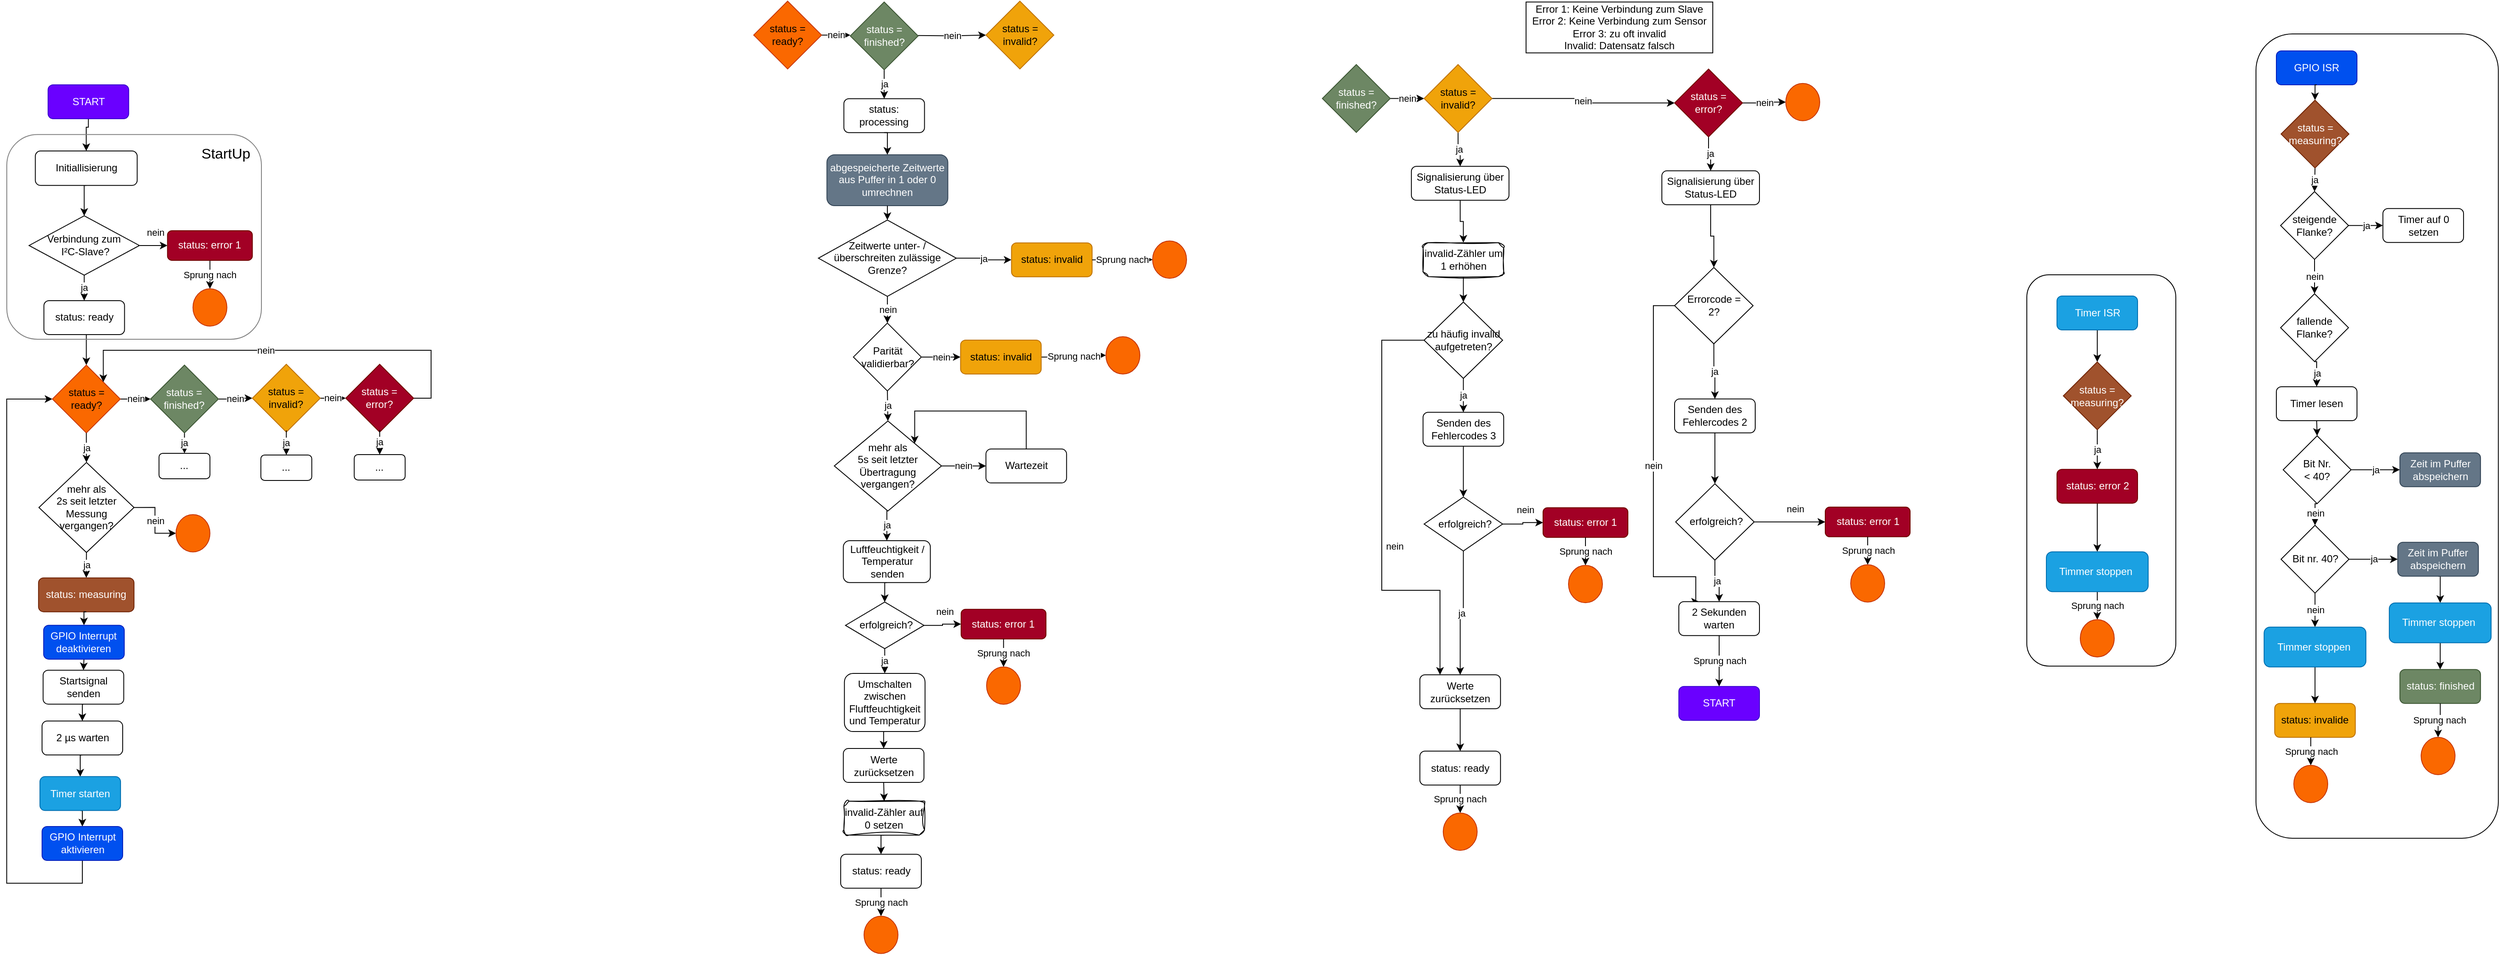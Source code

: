 <mxfile version="21.3.4" type="device">
  <diagram id="C5RBs43oDa-KdzZeNtuy" name="Page-1">
    <mxGraphModel dx="2647" dy="1402" grid="1" gridSize="10" guides="1" tooltips="1" connect="1" arrows="1" fold="1" page="1" pageScale="1" pageWidth="827" pageHeight="1169" math="0" shadow="0">
      <root>
        <mxCell id="WIyWlLk6GJQsqaUBKTNV-0" />
        <mxCell id="WIyWlLk6GJQsqaUBKTNV-1" parent="WIyWlLk6GJQsqaUBKTNV-0" />
        <mxCell id="eBTDrFPib6VvDSLRsoKk-205" value="" style="rounded=1;whiteSpace=wrap;html=1;fillColor=none;" parent="WIyWlLk6GJQsqaUBKTNV-1" vertex="1">
          <mxGeometry x="2830" y="70" width="285.55" height="948.35" as="geometry" />
        </mxCell>
        <mxCell id="eBTDrFPib6VvDSLRsoKk-204" value="" style="rounded=1;whiteSpace=wrap;html=1;fillColor=none;movable=1;resizable=1;rotatable=1;deletable=1;editable=1;locked=0;connectable=1;" parent="WIyWlLk6GJQsqaUBKTNV-1" vertex="1">
          <mxGeometry x="2560" y="354.0" width="175.55" height="461.32" as="geometry" />
        </mxCell>
        <mxCell id="eBTDrFPib6VvDSLRsoKk-4" style="edgeStyle=orthogonalEdgeStyle;rounded=0;orthogonalLoop=1;jettySize=auto;html=1;exitX=0.5;exitY=1;exitDx=0;exitDy=0;entryX=0.5;entryY=0;entryDx=0;entryDy=0;" parent="WIyWlLk6GJQsqaUBKTNV-1" source="eBTDrFPib6VvDSLRsoKk-0" target="eBTDrFPib6VvDSLRsoKk-3" edge="1">
          <mxGeometry relative="1" as="geometry" />
        </mxCell>
        <mxCell id="eBTDrFPib6VvDSLRsoKk-0" value="Initiallisierung" style="rounded=1;whiteSpace=wrap;html=1;" parent="WIyWlLk6GJQsqaUBKTNV-1" vertex="1">
          <mxGeometry x="213.64" y="208.06" width="120" height="40.53" as="geometry" />
        </mxCell>
        <mxCell id="eBTDrFPib6VvDSLRsoKk-6" value="nein" style="edgeStyle=orthogonalEdgeStyle;rounded=0;orthogonalLoop=1;jettySize=auto;html=1;exitX=1;exitY=0.5;exitDx=0;exitDy=0;entryX=0;entryY=0.5;entryDx=0;entryDy=0;" parent="WIyWlLk6GJQsqaUBKTNV-1" source="eBTDrFPib6VvDSLRsoKk-3" target="eBTDrFPib6VvDSLRsoKk-5" edge="1">
          <mxGeometry x="0.143" y="15" relative="1" as="geometry">
            <mxPoint as="offset" />
          </mxGeometry>
        </mxCell>
        <mxCell id="eBTDrFPib6VvDSLRsoKk-8" value="ja" style="edgeStyle=orthogonalEdgeStyle;rounded=0;orthogonalLoop=1;jettySize=auto;html=1;exitX=0.5;exitY=1;exitDx=0;exitDy=0;entryX=0.5;entryY=0;entryDx=0;entryDy=0;" parent="WIyWlLk6GJQsqaUBKTNV-1" source="eBTDrFPib6VvDSLRsoKk-3" target="eBTDrFPib6VvDSLRsoKk-7" edge="1">
          <mxGeometry relative="1" as="geometry">
            <mxPoint x="271.23" y="414.47" as="targetPoint" />
          </mxGeometry>
        </mxCell>
        <mxCell id="eBTDrFPib6VvDSLRsoKk-3" value="Verbindung zum&lt;br&gt;&amp;nbsp;I²C-Slave?" style="rhombus;whiteSpace=wrap;html=1;" parent="WIyWlLk6GJQsqaUBKTNV-1" vertex="1">
          <mxGeometry x="206.23" y="284.47" width="130" height="70" as="geometry" />
        </mxCell>
        <mxCell id="eBTDrFPib6VvDSLRsoKk-101" value="Sprung nach" style="edgeStyle=orthogonalEdgeStyle;rounded=0;orthogonalLoop=1;jettySize=auto;html=1;exitX=0.5;exitY=1;exitDx=0;exitDy=0;entryX=0.5;entryY=0;entryDx=0;entryDy=0;entryPerimeter=0;" parent="WIyWlLk6GJQsqaUBKTNV-1" source="eBTDrFPib6VvDSLRsoKk-5" target="eBTDrFPib6VvDSLRsoKk-100" edge="1">
          <mxGeometry relative="1" as="geometry" />
        </mxCell>
        <mxCell id="eBTDrFPib6VvDSLRsoKk-5" value="status: error 1" style="rounded=1;whiteSpace=wrap;html=1;fillColor=#a20025;fontColor=#ffffff;strokeColor=#6F0000;" parent="WIyWlLk6GJQsqaUBKTNV-1" vertex="1">
          <mxGeometry x="369.34" y="301.97" width="100" height="35" as="geometry" />
        </mxCell>
        <mxCell id="eBTDrFPib6VvDSLRsoKk-10" value="ja" style="edgeStyle=orthogonalEdgeStyle;rounded=0;orthogonalLoop=1;jettySize=auto;html=1;exitX=0.5;exitY=1;exitDx=0;exitDy=0;entryX=0.5;entryY=0;entryDx=0;entryDy=0;" parent="WIyWlLk6GJQsqaUBKTNV-1" source="jA09PM0ChpUzMTmjlwC--2" target="eBTDrFPib6VvDSLRsoKk-9" edge="1">
          <mxGeometry relative="1" as="geometry" />
        </mxCell>
        <mxCell id="eBTDrFPib6VvDSLRsoKk-7" value="status: ready" style="rounded=1;whiteSpace=wrap;html=1;" parent="WIyWlLk6GJQsqaUBKTNV-1" vertex="1">
          <mxGeometry x="223.73" y="384.47" width="95" height="40" as="geometry" />
        </mxCell>
        <mxCell id="eBTDrFPib6VvDSLRsoKk-9" value="status: measuring" style="rounded=1;whiteSpace=wrap;html=1;fillColor=#a0522d;fontColor=#ffffff;strokeColor=#6D1F00;" parent="WIyWlLk6GJQsqaUBKTNV-1" vertex="1">
          <mxGeometry x="217.39" y="711.32" width="112.5" height="40" as="geometry" />
        </mxCell>
        <mxCell id="eBTDrFPib6VvDSLRsoKk-54" style="edgeStyle=orthogonalEdgeStyle;rounded=0;orthogonalLoop=1;jettySize=auto;html=1;entryX=0;entryY=0.5;entryDx=0;entryDy=0;exitX=0.5;exitY=1;exitDx=0;exitDy=0;" parent="WIyWlLk6GJQsqaUBKTNV-1" source="eBTDrFPib6VvDSLRsoKk-154" target="eBTDrFPib6VvDSLRsoKk-14" edge="1">
          <mxGeometry relative="1" as="geometry">
            <mxPoint x="156.23" y="864.47" as="sourcePoint" />
            <mxPoint x="166.23" y="534.47" as="targetPoint" />
            <Array as="points">
              <mxPoint x="268.89" y="1071.41" />
              <mxPoint x="179.89" y="1071.41" />
              <mxPoint x="179.89" y="500.41" />
            </Array>
          </mxGeometry>
        </mxCell>
        <mxCell id="eBTDrFPib6VvDSLRsoKk-151" style="edgeStyle=orthogonalEdgeStyle;rounded=0;orthogonalLoop=1;jettySize=auto;html=1;exitX=0.5;exitY=1;exitDx=0;exitDy=0;entryX=0.5;entryY=0;entryDx=0;entryDy=0;" parent="WIyWlLk6GJQsqaUBKTNV-1" source="eBTDrFPib6VvDSLRsoKk-11" target="eBTDrFPib6VvDSLRsoKk-150" edge="1">
          <mxGeometry relative="1" as="geometry" />
        </mxCell>
        <mxCell id="eBTDrFPib6VvDSLRsoKk-11" value="Startsignal senden" style="rounded=1;whiteSpace=wrap;html=1;" parent="WIyWlLk6GJQsqaUBKTNV-1" vertex="1">
          <mxGeometry x="222.79" y="820.2" width="95" height="40" as="geometry" />
        </mxCell>
        <mxCell id="eBTDrFPib6VvDSLRsoKk-15" value="" style="edgeStyle=orthogonalEdgeStyle;rounded=0;orthogonalLoop=1;jettySize=auto;html=1;exitX=0.5;exitY=1;exitDx=0;exitDy=0;entryX=0.5;entryY=0;entryDx=0;entryDy=0;" parent="WIyWlLk6GJQsqaUBKTNV-1" source="eBTDrFPib6VvDSLRsoKk-7" target="eBTDrFPib6VvDSLRsoKk-14" edge="1">
          <mxGeometry relative="1" as="geometry">
            <mxPoint x="271.23" y="424.47" as="sourcePoint" />
            <mxPoint x="271.23" y="556.47" as="targetPoint" />
          </mxGeometry>
        </mxCell>
        <mxCell id="eBTDrFPib6VvDSLRsoKk-50" value="nein" style="edgeStyle=orthogonalEdgeStyle;rounded=0;orthogonalLoop=1;jettySize=auto;html=1;exitX=1;exitY=0.5;exitDx=0;exitDy=0;entryX=0;entryY=0.5;entryDx=0;entryDy=0;" parent="WIyWlLk6GJQsqaUBKTNV-1" source="eBTDrFPib6VvDSLRsoKk-186" target="eBTDrFPib6VvDSLRsoKk-39" edge="1">
          <mxGeometry relative="1" as="geometry">
            <Array as="points" />
          </mxGeometry>
        </mxCell>
        <mxCell id="eBTDrFPib6VvDSLRsoKk-185" value="nein" style="edgeStyle=orthogonalEdgeStyle;rounded=0;orthogonalLoop=1;jettySize=auto;html=1;exitX=1;exitY=0.5;exitDx=0;exitDy=0;entryX=0;entryY=0.5;entryDx=0;entryDy=0;" parent="WIyWlLk6GJQsqaUBKTNV-1" source="eBTDrFPib6VvDSLRsoKk-14" target="eBTDrFPib6VvDSLRsoKk-179" edge="1">
          <mxGeometry relative="1" as="geometry" />
        </mxCell>
        <mxCell id="eBTDrFPib6VvDSLRsoKk-14" value="status =&lt;br&gt;ready?" style="rhombus;whiteSpace=wrap;html=1;fillColor=#fa6800;fontColor=#000000;strokeColor=#C73500;" parent="WIyWlLk6GJQsqaUBKTNV-1" vertex="1">
          <mxGeometry x="233.73" y="460.47" width="80" height="80" as="geometry" />
        </mxCell>
        <mxCell id="eBTDrFPib6VvDSLRsoKk-16" value="" style="edgeStyle=orthogonalEdgeStyle;rounded=0;orthogonalLoop=1;jettySize=auto;html=1;exitX=0.5;exitY=1;exitDx=0;exitDy=0;entryX=0.5;entryY=0;entryDx=0;entryDy=0;" parent="WIyWlLk6GJQsqaUBKTNV-1" source="jA09PM0ChpUzMTmjlwC--0" target="eBTDrFPib6VvDSLRsoKk-11" edge="1">
          <mxGeometry relative="1" as="geometry">
            <mxPoint x="271.17" y="723.91" as="sourcePoint" />
            <mxPoint x="270.92" y="775.91" as="targetPoint" />
          </mxGeometry>
        </mxCell>
        <mxCell id="eBTDrFPib6VvDSLRsoKk-67" style="edgeStyle=orthogonalEdgeStyle;rounded=0;orthogonalLoop=1;jettySize=auto;html=1;exitX=0.5;exitY=1;exitDx=0;exitDy=0;entryX=0.5;entryY=0;entryDx=0;entryDy=0;" parent="WIyWlLk6GJQsqaUBKTNV-1" source="eBTDrFPib6VvDSLRsoKk-18" target="eBTDrFPib6VvDSLRsoKk-63" edge="1">
          <mxGeometry relative="1" as="geometry" />
        </mxCell>
        <mxCell id="eBTDrFPib6VvDSLRsoKk-18" value="Signalisierung über&lt;br&gt;Status-LED" style="rounded=1;whiteSpace=wrap;html=1;" parent="WIyWlLk6GJQsqaUBKTNV-1" vertex="1">
          <mxGeometry x="1834.89" y="226.12" width="115" height="40" as="geometry" />
        </mxCell>
        <mxCell id="eBTDrFPib6VvDSLRsoKk-24" style="edgeStyle=orthogonalEdgeStyle;rounded=0;orthogonalLoop=1;jettySize=auto;html=1;exitX=0.5;exitY=1;exitDx=0;exitDy=0;entryX=0.5;entryY=0;entryDx=0;entryDy=0;" parent="WIyWlLk6GJQsqaUBKTNV-1" source="eBTDrFPib6VvDSLRsoKk-22" target="eBTDrFPib6VvDSLRsoKk-23" edge="1">
          <mxGeometry relative="1" as="geometry" />
        </mxCell>
        <mxCell id="eBTDrFPib6VvDSLRsoKk-47" value="nein" style="edgeStyle=orthogonalEdgeStyle;rounded=0;orthogonalLoop=1;jettySize=auto;html=1;exitX=0.5;exitY=1;exitDx=0;exitDy=0;entryX=0.5;entryY=0;entryDx=0;entryDy=0;" parent="WIyWlLk6GJQsqaUBKTNV-1" source="eBTDrFPib6VvDSLRsoKk-168" target="eBTDrFPib6VvDSLRsoKk-45" edge="1">
          <mxGeometry relative="1" as="geometry">
            <Array as="points">
              <mxPoint x="1217" y="396" />
              <mxPoint x="1217" y="411" />
            </Array>
          </mxGeometry>
        </mxCell>
        <mxCell id="eBTDrFPib6VvDSLRsoKk-20" value="status: processing" style="rounded=1;whiteSpace=wrap;html=1;" parent="WIyWlLk6GJQsqaUBKTNV-1" vertex="1">
          <mxGeometry x="1166.25" y="146.35" width="95" height="40" as="geometry" />
        </mxCell>
        <mxCell id="eBTDrFPib6VvDSLRsoKk-30" value="ja" style="edgeStyle=orthogonalEdgeStyle;rounded=0;orthogonalLoop=1;jettySize=auto;html=1;exitX=0.5;exitY=1;exitDx=0;exitDy=0;entryX=0.5;entryY=0;entryDx=0;entryDy=0;" parent="WIyWlLk6GJQsqaUBKTNV-1" source="eBTDrFPib6VvDSLRsoKk-23" target="eBTDrFPib6VvDSLRsoKk-38" edge="1">
          <mxGeometry relative="1" as="geometry">
            <mxPoint x="1214.38" y="837.35" as="targetPoint" />
          </mxGeometry>
        </mxCell>
        <mxCell id="eBTDrFPib6VvDSLRsoKk-23" value="&amp;nbsp;erfolgreich?" style="rhombus;whiteSpace=wrap;html=1;" parent="WIyWlLk6GJQsqaUBKTNV-1" vertex="1">
          <mxGeometry x="1168.13" y="739.85" width="92.5" height="55" as="geometry" />
        </mxCell>
        <mxCell id="eBTDrFPib6VvDSLRsoKk-25" value="ja" style="edgeStyle=orthogonalEdgeStyle;rounded=0;orthogonalLoop=1;jettySize=auto;html=1;exitX=0.5;exitY=1;exitDx=0;exitDy=0;entryX=0.5;entryY=0;entryDx=0;entryDy=0;" parent="WIyWlLk6GJQsqaUBKTNV-1" source="eTNOcDRpQdD3HfwIIQUE-0" target="eBTDrFPib6VvDSLRsoKk-22" edge="1">
          <mxGeometry relative="1" as="geometry">
            <mxPoint x="1088.125" y="830.21" as="sourcePoint" />
            <mxPoint x="1210.25" y="827.71" as="targetPoint" />
          </mxGeometry>
        </mxCell>
        <mxCell id="eBTDrFPib6VvDSLRsoKk-22" value="Luftfeuchtigkeit / Temperatur senden" style="rounded=1;whiteSpace=wrap;html=1;" parent="WIyWlLk6GJQsqaUBKTNV-1" vertex="1">
          <mxGeometry x="1165.63" y="667.5" width="102.5" height="49.41" as="geometry" />
        </mxCell>
        <mxCell id="eBTDrFPib6VvDSLRsoKk-27" value="nein" style="edgeStyle=orthogonalEdgeStyle;rounded=0;orthogonalLoop=1;jettySize=auto;html=1;exitX=1;exitY=0.5;exitDx=0;exitDy=0;entryX=0;entryY=0.5;entryDx=0;entryDy=0;" parent="WIyWlLk6GJQsqaUBKTNV-1" source="eBTDrFPib6VvDSLRsoKk-23" target="eBTDrFPib6VvDSLRsoKk-28" edge="1">
          <mxGeometry x="0.143" y="15" relative="1" as="geometry">
            <mxPoint x="1274.38" y="784.85" as="sourcePoint" />
            <mxPoint as="offset" />
          </mxGeometry>
        </mxCell>
        <mxCell id="eBTDrFPib6VvDSLRsoKk-28" value="status: error 1" style="rounded=1;whiteSpace=wrap;html=1;fillColor=#a20025;fontColor=#ffffff;strokeColor=#6F0000;" parent="WIyWlLk6GJQsqaUBKTNV-1" vertex="1">
          <mxGeometry x="1304.38" y="748.35" width="100" height="35" as="geometry" />
        </mxCell>
        <mxCell id="eBTDrFPib6VvDSLRsoKk-58" style="edgeStyle=orthogonalEdgeStyle;rounded=0;orthogonalLoop=1;jettySize=auto;html=1;exitX=0.5;exitY=1;exitDx=0;exitDy=0;entryX=0.5;entryY=0;entryDx=0;entryDy=0;" parent="WIyWlLk6GJQsqaUBKTNV-1" source="eBTDrFPib6VvDSLRsoKk-38" target="eBTDrFPib6VvDSLRsoKk-56" edge="1">
          <mxGeometry relative="1" as="geometry" />
        </mxCell>
        <mxCell id="eBTDrFPib6VvDSLRsoKk-38" value="Umschalten zwischen Fluftfeuchtigkeit und Temperatur" style="rounded=1;whiteSpace=wrap;html=1;" parent="WIyWlLk6GJQsqaUBKTNV-1" vertex="1">
          <mxGeometry x="1166.88" y="823.94" width="95" height="68.62" as="geometry" />
        </mxCell>
        <mxCell id="eBTDrFPib6VvDSLRsoKk-40" value="ja" style="edgeStyle=orthogonalEdgeStyle;rounded=0;orthogonalLoop=1;jettySize=auto;html=1;exitX=0.5;exitY=1;exitDx=0;exitDy=0;entryX=0.5;entryY=0;entryDx=0;entryDy=0;" parent="WIyWlLk6GJQsqaUBKTNV-1" source="eBTDrFPib6VvDSLRsoKk-39" target="eBTDrFPib6VvDSLRsoKk-20" edge="1">
          <mxGeometry relative="1" as="geometry">
            <mxPoint x="1323.75" y="82.35" as="targetPoint" />
          </mxGeometry>
        </mxCell>
        <mxCell id="eBTDrFPib6VvDSLRsoKk-55" value="nein" style="edgeStyle=orthogonalEdgeStyle;rounded=0;orthogonalLoop=1;jettySize=auto;html=1;exitX=1;exitY=0.5;exitDx=0;exitDy=0;entryX=0;entryY=0.5;entryDx=0;entryDy=0;" parent="WIyWlLk6GJQsqaUBKTNV-1" source="eBTDrFPib6VvDSLRsoKk-188" target="eBTDrFPib6VvDSLRsoKk-51" edge="1">
          <mxGeometry relative="1" as="geometry" />
        </mxCell>
        <mxCell id="eBTDrFPib6VvDSLRsoKk-39" value="status =&lt;br&gt;finished?" style="rhombus;whiteSpace=wrap;html=1;fillColor=#6d8764;fontColor=#ffffff;strokeColor=#3A5431;" parent="WIyWlLk6GJQsqaUBKTNV-1" vertex="1">
          <mxGeometry x="1173.75" y="32.35" width="80" height="80" as="geometry" />
        </mxCell>
        <mxCell id="eBTDrFPib6VvDSLRsoKk-49" value="nein" style="edgeStyle=orthogonalEdgeStyle;rounded=0;orthogonalLoop=1;jettySize=auto;html=1;exitX=1;exitY=0.5;exitDx=0;exitDy=0;entryX=0;entryY=0.5;entryDx=0;entryDy=0;" parent="WIyWlLk6GJQsqaUBKTNV-1" source="eBTDrFPib6VvDSLRsoKk-45" target="eBTDrFPib6VvDSLRsoKk-208" edge="1">
          <mxGeometry relative="1" as="geometry">
            <mxPoint x="1301" y="450.94" as="targetPoint" />
          </mxGeometry>
        </mxCell>
        <mxCell id="eBTDrFPib6VvDSLRsoKk-45" value="Parität&lt;br&gt;validierbar?" style="rhombus;whiteSpace=wrap;html=1;" parent="WIyWlLk6GJQsqaUBKTNV-1" vertex="1">
          <mxGeometry x="1177.5" y="410.94" width="80" height="80" as="geometry" />
        </mxCell>
        <mxCell id="eBTDrFPib6VvDSLRsoKk-59" value="ja" style="edgeStyle=orthogonalEdgeStyle;rounded=0;orthogonalLoop=1;jettySize=auto;html=1;exitX=0.5;exitY=1;exitDx=0;exitDy=0;entryX=0.5;entryY=0;entryDx=0;entryDy=0;" parent="WIyWlLk6GJQsqaUBKTNV-1" source="eBTDrFPib6VvDSLRsoKk-51" target="eBTDrFPib6VvDSLRsoKk-18" edge="1">
          <mxGeometry relative="1" as="geometry" />
        </mxCell>
        <mxCell id="eBTDrFPib6VvDSLRsoKk-79" value="nein" style="edgeStyle=orthogonalEdgeStyle;rounded=0;orthogonalLoop=1;jettySize=auto;html=1;exitX=1;exitY=0.5;exitDx=0;exitDy=0;entryX=0;entryY=0.5;entryDx=0;entryDy=0;" parent="WIyWlLk6GJQsqaUBKTNV-1" source="eBTDrFPib6VvDSLRsoKk-51" target="eBTDrFPib6VvDSLRsoKk-78" edge="1">
          <mxGeometry relative="1" as="geometry">
            <mxPoint x="1679.89" y="118.13" as="targetPoint" />
            <mxPoint x="2110" y="139" as="sourcePoint" />
          </mxGeometry>
        </mxCell>
        <mxCell id="eBTDrFPib6VvDSLRsoKk-51" value="status =&lt;br&gt;invalid?" style="rhombus;whiteSpace=wrap;html=1;fillColor=#f0a30a;fontColor=#000000;strokeColor=#BD7000;" parent="WIyWlLk6GJQsqaUBKTNV-1" vertex="1">
          <mxGeometry x="1849.89" y="106.12" width="80" height="80" as="geometry" />
        </mxCell>
        <mxCell id="eBTDrFPib6VvDSLRsoKk-98" style="edgeStyle=orthogonalEdgeStyle;rounded=0;orthogonalLoop=1;jettySize=auto;html=1;exitX=0.5;exitY=1;exitDx=0;exitDy=0;entryX=0.5;entryY=0;entryDx=0;entryDy=0;" parent="WIyWlLk6GJQsqaUBKTNV-1" source="-GdIrZ5T4TRADxWZok5C-1" target="eBTDrFPib6VvDSLRsoKk-97" edge="1">
          <mxGeometry relative="1" as="geometry" />
        </mxCell>
        <mxCell id="eBTDrFPib6VvDSLRsoKk-56" value="Werte zurücksetzen" style="rounded=1;whiteSpace=wrap;html=1;" parent="WIyWlLk6GJQsqaUBKTNV-1" vertex="1">
          <mxGeometry x="1165.63" y="912.56" width="95" height="40" as="geometry" />
        </mxCell>
        <mxCell id="eBTDrFPib6VvDSLRsoKk-60" style="edgeStyle=orthogonalEdgeStyle;rounded=0;orthogonalLoop=1;jettySize=auto;html=1;exitX=0.5;exitY=1;exitDx=0;exitDy=0;entryX=0.5;entryY=0;entryDx=0;entryDy=0;" parent="WIyWlLk6GJQsqaUBKTNV-1" source="eBTDrFPib6VvDSLRsoKk-63" target="eBTDrFPib6VvDSLRsoKk-62" edge="1">
          <mxGeometry relative="1" as="geometry" />
        </mxCell>
        <mxCell id="eBTDrFPib6VvDSLRsoKk-61" value="ja" style="edgeStyle=orthogonalEdgeStyle;rounded=0;orthogonalLoop=1;jettySize=auto;html=1;exitX=0.5;exitY=1;exitDx=0;exitDy=0;entryX=0.5;entryY=0;entryDx=0;entryDy=0;" parent="WIyWlLk6GJQsqaUBKTNV-1" source="eBTDrFPib6VvDSLRsoKk-62" target="eBTDrFPib6VvDSLRsoKk-66" edge="1">
          <mxGeometry relative="1" as="geometry" />
        </mxCell>
        <mxCell id="eBTDrFPib6VvDSLRsoKk-62" value="zu häufig invalid aufgetreten?" style="rhombus;whiteSpace=wrap;html=1;" parent="WIyWlLk6GJQsqaUBKTNV-1" vertex="1">
          <mxGeometry x="1849.89" y="386.12" width="92.5" height="90" as="geometry" />
        </mxCell>
        <mxCell id="eBTDrFPib6VvDSLRsoKk-63" value="invalid-Zähler um 1 erhöhen" style="rounded=1;whiteSpace=wrap;html=1;glass=0;shadow=0;sketch=1;curveFitting=1;jiggle=2;" parent="WIyWlLk6GJQsqaUBKTNV-1" vertex="1">
          <mxGeometry x="1848.64" y="316.12" width="95" height="40" as="geometry" />
        </mxCell>
        <mxCell id="eBTDrFPib6VvDSLRsoKk-64" value="nein" style="edgeStyle=orthogonalEdgeStyle;rounded=0;orthogonalLoop=1;jettySize=auto;html=1;exitX=0;exitY=0.5;exitDx=0;exitDy=0;entryX=0.25;entryY=0;entryDx=0;entryDy=0;" parent="WIyWlLk6GJQsqaUBKTNV-1" source="eBTDrFPib6VvDSLRsoKk-62" target="eBTDrFPib6VvDSLRsoKk-162" edge="1">
          <mxGeometry x="0.143" y="15" relative="1" as="geometry">
            <mxPoint x="1956.14" y="431.12" as="sourcePoint" />
            <mxPoint as="offset" />
            <mxPoint x="1872.39" y="746.12" as="targetPoint" />
            <Array as="points">
              <mxPoint x="1800" y="431" />
              <mxPoint x="1800" y="726" />
              <mxPoint x="1869" y="726" />
            </Array>
          </mxGeometry>
        </mxCell>
        <mxCell id="eBTDrFPib6VvDSLRsoKk-73" style="edgeStyle=orthogonalEdgeStyle;rounded=0;orthogonalLoop=1;jettySize=auto;html=1;exitX=0.5;exitY=1;exitDx=0;exitDy=0;entryX=0.5;entryY=0;entryDx=0;entryDy=0;" parent="WIyWlLk6GJQsqaUBKTNV-1" source="eBTDrFPib6VvDSLRsoKk-66" target="eBTDrFPib6VvDSLRsoKk-69" edge="1">
          <mxGeometry relative="1" as="geometry" />
        </mxCell>
        <mxCell id="eBTDrFPib6VvDSLRsoKk-66" value="Senden des Fehlercodes 3" style="rounded=1;whiteSpace=wrap;html=1;" parent="WIyWlLk6GJQsqaUBKTNV-1" vertex="1">
          <mxGeometry x="1848.64" y="516.12" width="95" height="40" as="geometry" />
        </mxCell>
        <mxCell id="eBTDrFPib6VvDSLRsoKk-68" value="ja" style="edgeStyle=orthogonalEdgeStyle;rounded=0;orthogonalLoop=1;jettySize=auto;html=1;exitX=0.5;exitY=1;exitDx=0;exitDy=0;entryX=0.5;entryY=0;entryDx=0;entryDy=0;" parent="WIyWlLk6GJQsqaUBKTNV-1" source="eBTDrFPib6VvDSLRsoKk-69" target="eBTDrFPib6VvDSLRsoKk-162" edge="1">
          <mxGeometry relative="1" as="geometry">
            <mxPoint x="1896.14" y="746.12" as="targetPoint" />
          </mxGeometry>
        </mxCell>
        <mxCell id="eBTDrFPib6VvDSLRsoKk-69" value="&amp;nbsp;erfolgreich?" style="rhombus;whiteSpace=wrap;html=1;" parent="WIyWlLk6GJQsqaUBKTNV-1" vertex="1">
          <mxGeometry x="1849.89" y="616.12" width="92.5" height="63.5" as="geometry" />
        </mxCell>
        <mxCell id="eBTDrFPib6VvDSLRsoKk-70" value="nein" style="edgeStyle=orthogonalEdgeStyle;rounded=0;orthogonalLoop=1;jettySize=auto;html=1;exitX=1;exitY=0.5;exitDx=0;exitDy=0;entryX=0;entryY=0.5;entryDx=0;entryDy=0;" parent="WIyWlLk6GJQsqaUBKTNV-1" source="eBTDrFPib6VvDSLRsoKk-69" target="eBTDrFPib6VvDSLRsoKk-71" edge="1">
          <mxGeometry x="0.143" y="15" relative="1" as="geometry">
            <mxPoint x="1956.14" y="661.12" as="sourcePoint" />
            <mxPoint as="offset" />
          </mxGeometry>
        </mxCell>
        <mxCell id="eBTDrFPib6VvDSLRsoKk-71" value="status: error 1" style="rounded=1;whiteSpace=wrap;html=1;fillColor=#a20025;fontColor=#ffffff;strokeColor=#6F0000;" parent="WIyWlLk6GJQsqaUBKTNV-1" vertex="1">
          <mxGeometry x="1990.0" y="628.62" width="100" height="35" as="geometry" />
        </mxCell>
        <mxCell id="eBTDrFPib6VvDSLRsoKk-81" style="edgeStyle=orthogonalEdgeStyle;rounded=0;orthogonalLoop=1;jettySize=auto;html=1;exitX=0.5;exitY=1;exitDx=0;exitDy=0;" parent="WIyWlLk6GJQsqaUBKTNV-1" source="eBTDrFPib6VvDSLRsoKk-76" target="eBTDrFPib6VvDSLRsoKk-80" edge="1">
          <mxGeometry relative="1" as="geometry" />
        </mxCell>
        <mxCell id="eBTDrFPib6VvDSLRsoKk-76" value="Signalisierung über&lt;br&gt;Status-LED" style="rounded=1;whiteSpace=wrap;html=1;" parent="WIyWlLk6GJQsqaUBKTNV-1" vertex="1">
          <mxGeometry x="2130" y="231.41" width="115" height="40" as="geometry" />
        </mxCell>
        <mxCell id="eBTDrFPib6VvDSLRsoKk-77" value="ja" style="edgeStyle=orthogonalEdgeStyle;rounded=0;orthogonalLoop=1;jettySize=auto;html=1;exitX=0.5;exitY=1;exitDx=0;exitDy=0;entryX=0.5;entryY=0;entryDx=0;entryDy=0;" parent="WIyWlLk6GJQsqaUBKTNV-1" source="eBTDrFPib6VvDSLRsoKk-78" target="eBTDrFPib6VvDSLRsoKk-76" edge="1">
          <mxGeometry relative="1" as="geometry" />
        </mxCell>
        <mxCell id="eBTDrFPib6VvDSLRsoKk-160" value="nein" style="edgeStyle=orthogonalEdgeStyle;rounded=0;orthogonalLoop=1;jettySize=auto;html=1;exitX=1;exitY=0.5;exitDx=0;exitDy=0;entryX=0;entryY=0.5;entryDx=0;entryDy=0;entryPerimeter=0;" parent="WIyWlLk6GJQsqaUBKTNV-1" source="eBTDrFPib6VvDSLRsoKk-78" target="eBTDrFPib6VvDSLRsoKk-159" edge="1">
          <mxGeometry relative="1" as="geometry" />
        </mxCell>
        <mxCell id="eBTDrFPib6VvDSLRsoKk-78" value="status =&lt;br&gt;error?" style="rhombus;whiteSpace=wrap;html=1;fillColor=#a20025;fontColor=#ffffff;strokeColor=#6F0000;" parent="WIyWlLk6GJQsqaUBKTNV-1" vertex="1">
          <mxGeometry x="2145" y="111.41" width="80" height="80" as="geometry" />
        </mxCell>
        <mxCell id="eBTDrFPib6VvDSLRsoKk-92" value="ja" style="edgeStyle=orthogonalEdgeStyle;rounded=0;orthogonalLoop=1;jettySize=auto;html=1;exitX=0.5;exitY=1;exitDx=0;exitDy=0;entryX=0.5;entryY=0;entryDx=0;entryDy=0;" parent="WIyWlLk6GJQsqaUBKTNV-1" source="eBTDrFPib6VvDSLRsoKk-80" target="eBTDrFPib6VvDSLRsoKk-86" edge="1">
          <mxGeometry relative="1" as="geometry" />
        </mxCell>
        <mxCell id="eBTDrFPib6VvDSLRsoKk-94" value="nein" style="edgeStyle=orthogonalEdgeStyle;rounded=0;orthogonalLoop=1;jettySize=auto;html=1;exitX=0;exitY=0.5;exitDx=0;exitDy=0;entryX=0.25;entryY=0;entryDx=0;entryDy=0;" parent="WIyWlLk6GJQsqaUBKTNV-1" source="eBTDrFPib6VvDSLRsoKk-80" target="jA09PM0ChpUzMTmjlwC--6" edge="1">
          <mxGeometry relative="1" as="geometry">
            <Array as="points">
              <mxPoint x="2120" y="390" />
              <mxPoint x="2120" y="710" />
              <mxPoint x="2170" y="710" />
              <mxPoint x="2170" y="739" />
            </Array>
          </mxGeometry>
        </mxCell>
        <mxCell id="eBTDrFPib6VvDSLRsoKk-80" value="Errorcode =&lt;br&gt;2?" style="rhombus;whiteSpace=wrap;html=1;" parent="WIyWlLk6GJQsqaUBKTNV-1" vertex="1">
          <mxGeometry x="2145" y="345.41" width="92.5" height="90" as="geometry" />
        </mxCell>
        <mxCell id="eBTDrFPib6VvDSLRsoKk-82" value="Error 1: Keine Verbindung zum Slave&lt;br&gt;Error 2: Keine Verbindung zum Sensor&lt;br&gt;Error 3: zu oft invalid&lt;br&gt;Invalid: Datensatz falsch" style="rounded=0;whiteSpace=wrap;html=1;" parent="WIyWlLk6GJQsqaUBKTNV-1" vertex="1">
          <mxGeometry x="1970" y="32.35" width="220" height="60" as="geometry" />
        </mxCell>
        <mxCell id="eBTDrFPib6VvDSLRsoKk-85" style="edgeStyle=orthogonalEdgeStyle;rounded=0;orthogonalLoop=1;jettySize=auto;html=1;exitX=0.5;exitY=1;exitDx=0;exitDy=0;entryX=0.5;entryY=0;entryDx=0;entryDy=0;" parent="WIyWlLk6GJQsqaUBKTNV-1" source="eBTDrFPib6VvDSLRsoKk-86" target="eBTDrFPib6VvDSLRsoKk-88" edge="1">
          <mxGeometry relative="1" as="geometry" />
        </mxCell>
        <mxCell id="eBTDrFPib6VvDSLRsoKk-86" value="Senden des Fehlercodes 2" style="rounded=1;whiteSpace=wrap;html=1;" parent="WIyWlLk6GJQsqaUBKTNV-1" vertex="1">
          <mxGeometry x="2145" y="500.41" width="95" height="40" as="geometry" />
        </mxCell>
        <mxCell id="eBTDrFPib6VvDSLRsoKk-88" value="&amp;nbsp;erfolgreich?" style="rhombus;whiteSpace=wrap;html=1;" parent="WIyWlLk6GJQsqaUBKTNV-1" vertex="1">
          <mxGeometry x="2146.25" y="600.41" width="92.5" height="90" as="geometry" />
        </mxCell>
        <mxCell id="eBTDrFPib6VvDSLRsoKk-89" value="nein" style="edgeStyle=orthogonalEdgeStyle;rounded=0;orthogonalLoop=1;jettySize=auto;html=1;exitX=1;exitY=0.5;exitDx=0;exitDy=0;entryX=0;entryY=0.5;entryDx=0;entryDy=0;" parent="WIyWlLk6GJQsqaUBKTNV-1" source="eBTDrFPib6VvDSLRsoKk-88" target="eBTDrFPib6VvDSLRsoKk-90" edge="1">
          <mxGeometry x="0.143" y="15" relative="1" as="geometry">
            <mxPoint x="2252.5" y="645.41" as="sourcePoint" />
            <mxPoint as="offset" />
          </mxGeometry>
        </mxCell>
        <mxCell id="eBTDrFPib6VvDSLRsoKk-90" value="status: error 1" style="rounded=1;whiteSpace=wrap;html=1;fillColor=#a20025;fontColor=#ffffff;strokeColor=#6F0000;" parent="WIyWlLk6GJQsqaUBKTNV-1" vertex="1">
          <mxGeometry x="2322.5" y="627.91" width="100" height="35" as="geometry" />
        </mxCell>
        <mxCell id="eBTDrFPib6VvDSLRsoKk-91" value="START" style="rounded=1;whiteSpace=wrap;html=1;fillColor=#6a00ff;fontColor=#ffffff;strokeColor=#3700CC;" parent="WIyWlLk6GJQsqaUBKTNV-1" vertex="1">
          <mxGeometry x="2150" y="839.35" width="95" height="40" as="geometry" />
        </mxCell>
        <mxCell id="eBTDrFPib6VvDSLRsoKk-97" value="status: ready" style="rounded=1;whiteSpace=wrap;html=1;" parent="WIyWlLk6GJQsqaUBKTNV-1" vertex="1">
          <mxGeometry x="1162.5" y="1037.21" width="95" height="40" as="geometry" />
        </mxCell>
        <mxCell id="eBTDrFPib6VvDSLRsoKk-100" value="" style="verticalLabelPosition=bottom;verticalAlign=top;html=1;shape=mxgraph.flowchart.on-page_reference;fillColor=#fa6800;fontColor=#000000;strokeColor=#C73500;" parent="WIyWlLk6GJQsqaUBKTNV-1" vertex="1">
          <mxGeometry x="399.34" y="370.47" width="40" height="44" as="geometry" />
        </mxCell>
        <mxCell id="eBTDrFPib6VvDSLRsoKk-102" value="Sprung nach" style="edgeStyle=orthogonalEdgeStyle;rounded=0;orthogonalLoop=1;jettySize=auto;html=1;exitX=1;exitY=0.5;exitDx=0;exitDy=0;entryX=0;entryY=0.5;entryDx=0;entryDy=0;entryPerimeter=0;" parent="WIyWlLk6GJQsqaUBKTNV-1" source="eBTDrFPib6VvDSLRsoKk-208" target="eBTDrFPib6VvDSLRsoKk-103" edge="1">
          <mxGeometry relative="1" as="geometry">
            <mxPoint x="1358.75" y="470.94" as="sourcePoint" />
          </mxGeometry>
        </mxCell>
        <mxCell id="eBTDrFPib6VvDSLRsoKk-103" value="" style="verticalLabelPosition=bottom;verticalAlign=top;html=1;shape=mxgraph.flowchart.on-page_reference;fillColor=#fa6800;fontColor=#000000;strokeColor=#C73500;" parent="WIyWlLk6GJQsqaUBKTNV-1" vertex="1">
          <mxGeometry x="1475" y="426.94" width="40" height="44" as="geometry" />
        </mxCell>
        <mxCell id="eBTDrFPib6VvDSLRsoKk-104" value="Sprung nach" style="edgeStyle=orthogonalEdgeStyle;rounded=0;orthogonalLoop=1;jettySize=auto;html=1;exitX=0.5;exitY=1;exitDx=0;exitDy=0;entryX=0.5;entryY=0;entryDx=0;entryDy=0;entryPerimeter=0;" parent="WIyWlLk6GJQsqaUBKTNV-1" target="eBTDrFPib6VvDSLRsoKk-105" edge="1">
          <mxGeometry relative="1" as="geometry">
            <mxPoint x="1354.38" y="783.35" as="sourcePoint" />
          </mxGeometry>
        </mxCell>
        <mxCell id="eBTDrFPib6VvDSLRsoKk-105" value="" style="verticalLabelPosition=bottom;verticalAlign=top;html=1;shape=mxgraph.flowchart.on-page_reference;fillColor=#fa6800;fontColor=#000000;strokeColor=#C73500;" parent="WIyWlLk6GJQsqaUBKTNV-1" vertex="1">
          <mxGeometry x="1334.38" y="816.35" width="40" height="44" as="geometry" />
        </mxCell>
        <mxCell id="eBTDrFPib6VvDSLRsoKk-108" value="Sprung nach" style="edgeStyle=orthogonalEdgeStyle;rounded=0;orthogonalLoop=1;jettySize=auto;html=1;exitX=0.5;exitY=1;exitDx=0;exitDy=0;entryX=0.5;entryY=0;entryDx=0;entryDy=0;entryPerimeter=0;" parent="WIyWlLk6GJQsqaUBKTNV-1" target="eBTDrFPib6VvDSLRsoKk-109" edge="1">
          <mxGeometry relative="1" as="geometry">
            <mxPoint x="1210" y="1077.21" as="sourcePoint" />
          </mxGeometry>
        </mxCell>
        <mxCell id="eBTDrFPib6VvDSLRsoKk-109" value="" style="verticalLabelPosition=bottom;verticalAlign=top;html=1;shape=mxgraph.flowchart.on-page_reference;fillColor=#fa6800;fontColor=#000000;strokeColor=#C73500;" parent="WIyWlLk6GJQsqaUBKTNV-1" vertex="1">
          <mxGeometry x="1190" y="1110.21" width="40" height="44" as="geometry" />
        </mxCell>
        <mxCell id="eBTDrFPib6VvDSLRsoKk-110" value="Sprung nach" style="edgeStyle=orthogonalEdgeStyle;rounded=0;orthogonalLoop=1;jettySize=auto;html=1;exitX=0.5;exitY=1;exitDx=0;exitDy=0;entryX=0.5;entryY=0;entryDx=0;entryDy=0;entryPerimeter=0;" parent="WIyWlLk6GJQsqaUBKTNV-1" target="eBTDrFPib6VvDSLRsoKk-111" edge="1">
          <mxGeometry relative="1" as="geometry">
            <mxPoint x="2040" y="663.62" as="sourcePoint" />
          </mxGeometry>
        </mxCell>
        <mxCell id="eBTDrFPib6VvDSLRsoKk-111" value="" style="verticalLabelPosition=bottom;verticalAlign=top;html=1;shape=mxgraph.flowchart.on-page_reference;fillColor=#fa6800;fontColor=#000000;strokeColor=#C73500;" parent="WIyWlLk6GJQsqaUBKTNV-1" vertex="1">
          <mxGeometry x="2020.0" y="696.62" width="40" height="44" as="geometry" />
        </mxCell>
        <mxCell id="eBTDrFPib6VvDSLRsoKk-112" value="Sprung nach" style="edgeStyle=orthogonalEdgeStyle;rounded=0;orthogonalLoop=1;jettySize=auto;html=1;exitX=0.5;exitY=1;exitDx=0;exitDy=0;entryX=0.5;entryY=0;entryDx=0;entryDy=0;entryPerimeter=0;" parent="WIyWlLk6GJQsqaUBKTNV-1" target="eBTDrFPib6VvDSLRsoKk-113" edge="1">
          <mxGeometry relative="1" as="geometry">
            <mxPoint x="2372.5" y="662.91" as="sourcePoint" />
          </mxGeometry>
        </mxCell>
        <mxCell id="eBTDrFPib6VvDSLRsoKk-113" value="" style="verticalLabelPosition=bottom;verticalAlign=top;html=1;shape=mxgraph.flowchart.on-page_reference;fillColor=#fa6800;fontColor=#000000;strokeColor=#C73500;" parent="WIyWlLk6GJQsqaUBKTNV-1" vertex="1">
          <mxGeometry x="2352.5" y="695.91" width="40" height="44" as="geometry" />
        </mxCell>
        <mxCell id="eBTDrFPib6VvDSLRsoKk-212" style="edgeStyle=orthogonalEdgeStyle;rounded=0;orthogonalLoop=1;jettySize=auto;html=1;exitX=0.5;exitY=1;exitDx=0;exitDy=0;entryX=0.5;entryY=0;entryDx=0;entryDy=0;movable=1;resizable=1;rotatable=1;deletable=1;editable=1;locked=0;connectable=1;" parent="WIyWlLk6GJQsqaUBKTNV-1" source="eBTDrFPib6VvDSLRsoKk-115" target="eBTDrFPib6VvDSLRsoKk-211" edge="1">
          <mxGeometry relative="1" as="geometry" />
        </mxCell>
        <mxCell id="eBTDrFPib6VvDSLRsoKk-115" value="Timer ISR" style="rounded=1;whiteSpace=wrap;html=1;fillColor=#1ba1e2;fontColor=#ffffff;strokeColor=#006EAF;movable=1;resizable=1;rotatable=1;deletable=1;editable=1;locked=0;connectable=1;" parent="WIyWlLk6GJQsqaUBKTNV-1" vertex="1">
          <mxGeometry x="2595.5" y="379.0" width="95" height="40" as="geometry" />
        </mxCell>
        <mxCell id="eBTDrFPib6VvDSLRsoKk-157" style="edgeStyle=orthogonalEdgeStyle;rounded=0;orthogonalLoop=1;jettySize=auto;html=1;exitX=0.5;exitY=1;exitDx=0;exitDy=0;entryX=0.5;entryY=0;entryDx=0;entryDy=0;movable=1;resizable=1;rotatable=1;deletable=1;editable=1;locked=0;connectable=1;" parent="WIyWlLk6GJQsqaUBKTNV-1" source="eBTDrFPib6VvDSLRsoKk-116" target="eBTDrFPib6VvDSLRsoKk-156" edge="1">
          <mxGeometry relative="1" as="geometry" />
        </mxCell>
        <mxCell id="eBTDrFPib6VvDSLRsoKk-116" value="status: error 2" style="rounded=1;whiteSpace=wrap;html=1;fillColor=#a20025;fontColor=#ffffff;strokeColor=#6F0000;movable=1;resizable=1;rotatable=1;deletable=1;editable=1;locked=0;connectable=1;" parent="WIyWlLk6GJQsqaUBKTNV-1" vertex="1">
          <mxGeometry x="2595.5" y="583.32" width="95" height="40" as="geometry" />
        </mxCell>
        <mxCell id="eBTDrFPib6VvDSLRsoKk-118" value="Sprung nach" style="edgeStyle=orthogonalEdgeStyle;rounded=0;orthogonalLoop=1;jettySize=auto;html=1;exitX=0.5;exitY=1;exitDx=0;exitDy=0;entryX=0.5;entryY=0;entryDx=0;entryDy=0;entryPerimeter=0;movable=1;resizable=1;rotatable=1;deletable=1;editable=1;locked=0;connectable=1;" parent="WIyWlLk6GJQsqaUBKTNV-1" target="eBTDrFPib6VvDSLRsoKk-119" edge="1">
          <mxGeometry relative="1" as="geometry">
            <mxPoint x="2643" y="727.57" as="sourcePoint" />
          </mxGeometry>
        </mxCell>
        <mxCell id="eBTDrFPib6VvDSLRsoKk-119" value="" style="verticalLabelPosition=bottom;verticalAlign=top;html=1;shape=mxgraph.flowchart.on-page_reference;fillColor=#fa6800;fontColor=#000000;strokeColor=#C73500;movable=1;resizable=1;rotatable=1;deletable=1;editable=1;locked=0;connectable=1;" parent="WIyWlLk6GJQsqaUBKTNV-1" vertex="1">
          <mxGeometry x="2623" y="760.57" width="40" height="44" as="geometry" />
        </mxCell>
        <mxCell id="eBTDrFPib6VvDSLRsoKk-122" value="ja" style="edgeStyle=orthogonalEdgeStyle;rounded=0;orthogonalLoop=1;jettySize=auto;html=1;exitX=0.5;exitY=1;exitDx=0;exitDy=0;entryX=0.5;entryY=0;entryDx=0;entryDy=0;" parent="WIyWlLk6GJQsqaUBKTNV-1" source="eBTDrFPib6VvDSLRsoKk-206" target="eBTDrFPib6VvDSLRsoKk-121" edge="1">
          <mxGeometry relative="1" as="geometry" />
        </mxCell>
        <mxCell id="eBTDrFPib6VvDSLRsoKk-120" value="GPIO ISR" style="rounded=1;whiteSpace=wrap;html=1;fillColor=#0050ef;fontColor=#ffffff;strokeColor=#001DBC;" parent="WIyWlLk6GJQsqaUBKTNV-1" vertex="1">
          <mxGeometry x="2854" y="90" width="95" height="40" as="geometry" />
        </mxCell>
        <mxCell id="eBTDrFPib6VvDSLRsoKk-124" value="ja" style="edgeStyle=orthogonalEdgeStyle;rounded=0;orthogonalLoop=1;jettySize=auto;html=1;exitX=1;exitY=0.5;exitDx=0;exitDy=0;entryX=0;entryY=0.5;entryDx=0;entryDy=0;" parent="WIyWlLk6GJQsqaUBKTNV-1" source="eBTDrFPib6VvDSLRsoKk-121" target="eBTDrFPib6VvDSLRsoKk-123" edge="1">
          <mxGeometry relative="1" as="geometry" />
        </mxCell>
        <mxCell id="eBTDrFPib6VvDSLRsoKk-128" value="nein" style="edgeStyle=orthogonalEdgeStyle;rounded=0;orthogonalLoop=1;jettySize=auto;html=1;exitX=0.5;exitY=1;exitDx=0;exitDy=0;entryX=0.5;entryY=0;entryDx=0;entryDy=0;" parent="WIyWlLk6GJQsqaUBKTNV-1" source="eBTDrFPib6VvDSLRsoKk-121" target="eBTDrFPib6VvDSLRsoKk-126" edge="1">
          <mxGeometry relative="1" as="geometry" />
        </mxCell>
        <mxCell id="eBTDrFPib6VvDSLRsoKk-121" value="steigende Flanke?" style="rhombus;whiteSpace=wrap;html=1;" parent="WIyWlLk6GJQsqaUBKTNV-1" vertex="1">
          <mxGeometry x="2859" y="255.85" width="80" height="80" as="geometry" />
        </mxCell>
        <mxCell id="eBTDrFPib6VvDSLRsoKk-123" value="Timer auf 0 setzen" style="rounded=1;whiteSpace=wrap;html=1;" parent="WIyWlLk6GJQsqaUBKTNV-1" vertex="1">
          <mxGeometry x="2979.55" y="275.85" width="95" height="40" as="geometry" />
        </mxCell>
        <mxCell id="eBTDrFPib6VvDSLRsoKk-125" value="ja" style="edgeStyle=orthogonalEdgeStyle;rounded=0;orthogonalLoop=1;jettySize=auto;html=1;exitX=0.5;exitY=1;exitDx=0;exitDy=0;entryX=0.5;entryY=0;entryDx=0;entryDy=0;" parent="WIyWlLk6GJQsqaUBKTNV-1" source="eBTDrFPib6VvDSLRsoKk-126" target="eBTDrFPib6VvDSLRsoKk-127" edge="1">
          <mxGeometry relative="1" as="geometry" />
        </mxCell>
        <mxCell id="eBTDrFPib6VvDSLRsoKk-126" value="fallende Flanke?" style="rhombus;whiteSpace=wrap;html=1;" parent="WIyWlLk6GJQsqaUBKTNV-1" vertex="1">
          <mxGeometry x="2859" y="376.35" width="80" height="80" as="geometry" />
        </mxCell>
        <mxCell id="eBTDrFPib6VvDSLRsoKk-131" style="edgeStyle=orthogonalEdgeStyle;rounded=0;orthogonalLoop=1;jettySize=auto;html=1;exitX=0.5;exitY=1;exitDx=0;exitDy=0;entryX=0.5;entryY=0;entryDx=0;entryDy=0;" parent="WIyWlLk6GJQsqaUBKTNV-1" source="eBTDrFPib6VvDSLRsoKk-127" target="eBTDrFPib6VvDSLRsoKk-130" edge="1">
          <mxGeometry relative="1" as="geometry" />
        </mxCell>
        <mxCell id="eBTDrFPib6VvDSLRsoKk-127" value="Timer lesen" style="rounded=1;whiteSpace=wrap;html=1;" parent="WIyWlLk6GJQsqaUBKTNV-1" vertex="1">
          <mxGeometry x="2854" y="485.97" width="95" height="40" as="geometry" />
        </mxCell>
        <mxCell id="eBTDrFPib6VvDSLRsoKk-129" value="Zeit im Puffer abspeichern" style="rounded=1;whiteSpace=wrap;html=1;fillColor=#647687;fontColor=#ffffff;strokeColor=#314354;" parent="WIyWlLk6GJQsqaUBKTNV-1" vertex="1">
          <mxGeometry x="2999.55" y="563.85" width="95" height="40" as="geometry" />
        </mxCell>
        <mxCell id="eBTDrFPib6VvDSLRsoKk-132" value="ja" style="edgeStyle=orthogonalEdgeStyle;rounded=0;orthogonalLoop=1;jettySize=auto;html=1;exitX=1;exitY=0.5;exitDx=0;exitDy=0;entryX=0;entryY=0.5;entryDx=0;entryDy=0;" parent="WIyWlLk6GJQsqaUBKTNV-1" source="eBTDrFPib6VvDSLRsoKk-130" target="eBTDrFPib6VvDSLRsoKk-129" edge="1">
          <mxGeometry relative="1" as="geometry" />
        </mxCell>
        <mxCell id="eBTDrFPib6VvDSLRsoKk-130" value="Bit Nr. &lt;br&gt;&amp;lt; 40?" style="rhombus;whiteSpace=wrap;html=1;" parent="WIyWlLk6GJQsqaUBKTNV-1" vertex="1">
          <mxGeometry x="2862.05" y="543.85" width="80" height="80" as="geometry" />
        </mxCell>
        <mxCell id="eBTDrFPib6VvDSLRsoKk-133" value="nein" style="edgeStyle=orthogonalEdgeStyle;rounded=0;orthogonalLoop=1;jettySize=auto;html=1;exitX=0.5;exitY=1;exitDx=0;exitDy=0;entryX=0.5;entryY=0;entryDx=0;entryDy=0;" parent="WIyWlLk6GJQsqaUBKTNV-1" source="eBTDrFPib6VvDSLRsoKk-130" target="eBTDrFPib6VvDSLRsoKk-136" edge="1">
          <mxGeometry relative="1" as="geometry">
            <mxPoint x="2900.05" y="633.85" as="sourcePoint" />
          </mxGeometry>
        </mxCell>
        <mxCell id="eBTDrFPib6VvDSLRsoKk-138" style="edgeStyle=orthogonalEdgeStyle;rounded=0;orthogonalLoop=1;jettySize=auto;html=1;exitX=0.5;exitY=1;exitDx=0;exitDy=0;entryX=0.5;entryY=0;entryDx=0;entryDy=0;" parent="WIyWlLk6GJQsqaUBKTNV-1" source="eBTDrFPib6VvDSLRsoKk-134" target="eBTDrFPib6VvDSLRsoKk-137" edge="1">
          <mxGeometry relative="1" as="geometry">
            <mxPoint x="3047.05" y="742.35" as="targetPoint" />
          </mxGeometry>
        </mxCell>
        <mxCell id="eBTDrFPib6VvDSLRsoKk-134" value="Zeit im Puffer abspeichern" style="rounded=1;whiteSpace=wrap;html=1;fillColor=#647687;fontColor=#ffffff;strokeColor=#314354;" parent="WIyWlLk6GJQsqaUBKTNV-1" vertex="1">
          <mxGeometry x="2997.05" y="669.35" width="95" height="40" as="geometry" />
        </mxCell>
        <mxCell id="eBTDrFPib6VvDSLRsoKk-135" value="ja" style="edgeStyle=orthogonalEdgeStyle;rounded=0;orthogonalLoop=1;jettySize=auto;html=1;exitX=1;exitY=0.5;exitDx=0;exitDy=0;entryX=0;entryY=0.5;entryDx=0;entryDy=0;" parent="WIyWlLk6GJQsqaUBKTNV-1" source="eBTDrFPib6VvDSLRsoKk-136" target="eBTDrFPib6VvDSLRsoKk-134" edge="1">
          <mxGeometry relative="1" as="geometry" />
        </mxCell>
        <mxCell id="eBTDrFPib6VvDSLRsoKk-144" value="nein" style="edgeStyle=orthogonalEdgeStyle;rounded=0;orthogonalLoop=1;jettySize=auto;html=1;exitX=0.5;exitY=1;exitDx=0;exitDy=0;entryX=0.5;entryY=0;entryDx=0;entryDy=0;" parent="WIyWlLk6GJQsqaUBKTNV-1" source="eBTDrFPib6VvDSLRsoKk-136" target="eBTDrFPib6VvDSLRsoKk-142" edge="1">
          <mxGeometry relative="1" as="geometry" />
        </mxCell>
        <mxCell id="eBTDrFPib6VvDSLRsoKk-136" value="Bit nr. 40?" style="rhombus;whiteSpace=wrap;html=1;" parent="WIyWlLk6GJQsqaUBKTNV-1" vertex="1">
          <mxGeometry x="2859.55" y="649.35" width="80" height="80" as="geometry" />
        </mxCell>
        <mxCell id="eBTDrFPib6VvDSLRsoKk-140" style="edgeStyle=orthogonalEdgeStyle;rounded=0;orthogonalLoop=1;jettySize=auto;html=1;exitX=0.5;exitY=1;exitDx=0;exitDy=0;entryX=0.5;entryY=0;entryDx=0;entryDy=0;" parent="WIyWlLk6GJQsqaUBKTNV-1" source="eBTDrFPib6VvDSLRsoKk-137" target="eBTDrFPib6VvDSLRsoKk-139" edge="1">
          <mxGeometry relative="1" as="geometry">
            <mxPoint x="3047.05" y="789.35" as="sourcePoint" />
          </mxGeometry>
        </mxCell>
        <mxCell id="eBTDrFPib6VvDSLRsoKk-137" value="Timmer stoppen&amp;nbsp;" style="rounded=1;whiteSpace=wrap;html=1;fillColor=#1ba1e2;fontColor=#ffffff;strokeColor=#006EAF;" parent="WIyWlLk6GJQsqaUBKTNV-1" vertex="1">
          <mxGeometry x="2987.05" y="740.85" width="120" height="47" as="geometry" />
        </mxCell>
        <mxCell id="eBTDrFPib6VvDSLRsoKk-139" value="status: finished" style="rounded=1;whiteSpace=wrap;html=1;fillColor=#6d8764;fontColor=#ffffff;strokeColor=#3A5431;" parent="WIyWlLk6GJQsqaUBKTNV-1" vertex="1">
          <mxGeometry x="2999.55" y="819.35" width="95" height="40" as="geometry" />
        </mxCell>
        <mxCell id="eBTDrFPib6VvDSLRsoKk-141" style="edgeStyle=orthogonalEdgeStyle;rounded=0;orthogonalLoop=1;jettySize=auto;html=1;exitX=0.5;exitY=1;exitDx=0;exitDy=0;entryX=0.5;entryY=0;entryDx=0;entryDy=0;" parent="WIyWlLk6GJQsqaUBKTNV-1" source="eBTDrFPib6VvDSLRsoKk-142" target="eBTDrFPib6VvDSLRsoKk-143" edge="1">
          <mxGeometry relative="1" as="geometry" />
        </mxCell>
        <mxCell id="eBTDrFPib6VvDSLRsoKk-142" value="Timmer stoppen&amp;nbsp;" style="rounded=1;whiteSpace=wrap;html=1;fillColor=#1ba1e2;fontColor=#ffffff;strokeColor=#006EAF;" parent="WIyWlLk6GJQsqaUBKTNV-1" vertex="1">
          <mxGeometry x="2839.55" y="769.35" width="120" height="47" as="geometry" />
        </mxCell>
        <mxCell id="eBTDrFPib6VvDSLRsoKk-143" value="status: invalide" style="rounded=1;whiteSpace=wrap;html=1;fillColor=#f0a30a;fontColor=#000000;strokeColor=#BD7000;" parent="WIyWlLk6GJQsqaUBKTNV-1" vertex="1">
          <mxGeometry x="2852.05" y="859.35" width="95" height="40" as="geometry" />
        </mxCell>
        <mxCell id="eBTDrFPib6VvDSLRsoKk-146" value="Sprung nach" style="edgeStyle=orthogonalEdgeStyle;rounded=0;orthogonalLoop=1;jettySize=auto;html=1;entryX=0.5;entryY=0;entryDx=0;entryDy=0;entryPerimeter=0;" parent="WIyWlLk6GJQsqaUBKTNV-1" source="eBTDrFPib6VvDSLRsoKk-139" target="eBTDrFPib6VvDSLRsoKk-147" edge="1">
          <mxGeometry relative="1" as="geometry">
            <mxPoint x="3039.55" y="919.35" as="sourcePoint" />
          </mxGeometry>
        </mxCell>
        <mxCell id="eBTDrFPib6VvDSLRsoKk-147" value="" style="verticalLabelPosition=bottom;verticalAlign=top;html=1;shape=mxgraph.flowchart.on-page_reference;fillColor=#fa6800;fontColor=#000000;strokeColor=#C73500;" parent="WIyWlLk6GJQsqaUBKTNV-1" vertex="1">
          <mxGeometry x="3024.55" y="899.35" width="40" height="44" as="geometry" />
        </mxCell>
        <mxCell id="eBTDrFPib6VvDSLRsoKk-148" value="Sprung nach" style="edgeStyle=orthogonalEdgeStyle;rounded=0;orthogonalLoop=1;jettySize=auto;html=1;exitX=0.5;exitY=1;exitDx=0;exitDy=0;entryX=0.5;entryY=0;entryDx=0;entryDy=0;entryPerimeter=0;" parent="WIyWlLk6GJQsqaUBKTNV-1" target="eBTDrFPib6VvDSLRsoKk-149" edge="1">
          <mxGeometry relative="1" as="geometry">
            <mxPoint x="2894.55" y="899.35" as="sourcePoint" />
          </mxGeometry>
        </mxCell>
        <mxCell id="eBTDrFPib6VvDSLRsoKk-149" value="" style="verticalLabelPosition=bottom;verticalAlign=top;html=1;shape=mxgraph.flowchart.on-page_reference;fillColor=#fa6800;fontColor=#000000;strokeColor=#C73500;" parent="WIyWlLk6GJQsqaUBKTNV-1" vertex="1">
          <mxGeometry x="2874.55" y="932.35" width="40" height="44" as="geometry" />
        </mxCell>
        <mxCell id="eBTDrFPib6VvDSLRsoKk-153" style="edgeStyle=orthogonalEdgeStyle;rounded=0;orthogonalLoop=1;jettySize=auto;html=1;exitX=0.5;exitY=1;exitDx=0;exitDy=0;entryX=0.5;entryY=0;entryDx=0;entryDy=0;" parent="WIyWlLk6GJQsqaUBKTNV-1" source="eBTDrFPib6VvDSLRsoKk-150" target="eBTDrFPib6VvDSLRsoKk-152" edge="1">
          <mxGeometry relative="1" as="geometry" />
        </mxCell>
        <mxCell id="eBTDrFPib6VvDSLRsoKk-150" value="2 µs warten" style="rounded=1;whiteSpace=wrap;html=1;" parent="WIyWlLk6GJQsqaUBKTNV-1" vertex="1">
          <mxGeometry x="221.54" y="880.18" width="95" height="40" as="geometry" />
        </mxCell>
        <mxCell id="eBTDrFPib6VvDSLRsoKk-155" style="edgeStyle=orthogonalEdgeStyle;rounded=0;orthogonalLoop=1;jettySize=auto;html=1;exitX=0.5;exitY=1;exitDx=0;exitDy=0;entryX=0.5;entryY=0;entryDx=0;entryDy=0;" parent="WIyWlLk6GJQsqaUBKTNV-1" source="eBTDrFPib6VvDSLRsoKk-152" target="eBTDrFPib6VvDSLRsoKk-154" edge="1">
          <mxGeometry relative="1" as="geometry" />
        </mxCell>
        <mxCell id="eBTDrFPib6VvDSLRsoKk-152" value="Timer starten" style="rounded=1;whiteSpace=wrap;html=1;fillColor=#1ba1e2;fontColor=#ffffff;strokeColor=#006EAF;" parent="WIyWlLk6GJQsqaUBKTNV-1" vertex="1">
          <mxGeometry x="219.04" y="945.68" width="95" height="40" as="geometry" />
        </mxCell>
        <mxCell id="eBTDrFPib6VvDSLRsoKk-154" value="GPIO Interrupt aktivieren" style="rounded=1;whiteSpace=wrap;html=1;fillColor=#0050ef;fontColor=#ffffff;strokeColor=#001DBC;" parent="WIyWlLk6GJQsqaUBKTNV-1" vertex="1">
          <mxGeometry x="221.54" y="1004.47" width="95" height="40" as="geometry" />
        </mxCell>
        <mxCell id="eBTDrFPib6VvDSLRsoKk-156" value="Timmer stoppen&amp;nbsp;" style="rounded=1;whiteSpace=wrap;html=1;fillColor=#1ba1e2;fontColor=#ffffff;strokeColor=#006EAF;movable=1;resizable=1;rotatable=1;deletable=1;editable=1;locked=0;connectable=1;" parent="WIyWlLk6GJQsqaUBKTNV-1" vertex="1">
          <mxGeometry x="2583" y="680.57" width="120" height="47" as="geometry" />
        </mxCell>
        <mxCell id="eBTDrFPib6VvDSLRsoKk-159" value="" style="verticalLabelPosition=bottom;verticalAlign=top;html=1;shape=mxgraph.flowchart.on-page_reference;fillColor=#fa6800;fontColor=#000000;strokeColor=#C73500;" parent="WIyWlLk6GJQsqaUBKTNV-1" vertex="1">
          <mxGeometry x="2276" y="128.41" width="40" height="44" as="geometry" />
        </mxCell>
        <mxCell id="eBTDrFPib6VvDSLRsoKk-161" style="edgeStyle=orthogonalEdgeStyle;rounded=0;orthogonalLoop=1;jettySize=auto;html=1;exitX=0.5;exitY=1;exitDx=0;exitDy=0;entryX=0.5;entryY=0;entryDx=0;entryDy=0;" parent="WIyWlLk6GJQsqaUBKTNV-1" source="eBTDrFPib6VvDSLRsoKk-162" target="eBTDrFPib6VvDSLRsoKk-163" edge="1">
          <mxGeometry relative="1" as="geometry" />
        </mxCell>
        <mxCell id="eBTDrFPib6VvDSLRsoKk-162" value="Werte zurücksetzen" style="rounded=1;whiteSpace=wrap;html=1;" parent="WIyWlLk6GJQsqaUBKTNV-1" vertex="1">
          <mxGeometry x="1844.89" y="825.62" width="95" height="40" as="geometry" />
        </mxCell>
        <mxCell id="eBTDrFPib6VvDSLRsoKk-163" value="status: ready" style="rounded=1;whiteSpace=wrap;html=1;" parent="WIyWlLk6GJQsqaUBKTNV-1" vertex="1">
          <mxGeometry x="1844.89" y="915.62" width="95" height="40" as="geometry" />
        </mxCell>
        <mxCell id="eBTDrFPib6VvDSLRsoKk-164" value="Sprung nach" style="edgeStyle=orthogonalEdgeStyle;rounded=0;orthogonalLoop=1;jettySize=auto;html=1;exitX=0.5;exitY=1;exitDx=0;exitDy=0;entryX=0.5;entryY=0;entryDx=0;entryDy=0;entryPerimeter=0;" parent="WIyWlLk6GJQsqaUBKTNV-1" target="eBTDrFPib6VvDSLRsoKk-165" edge="1">
          <mxGeometry relative="1" as="geometry">
            <mxPoint x="1892.39" y="955.62" as="sourcePoint" />
          </mxGeometry>
        </mxCell>
        <mxCell id="eBTDrFPib6VvDSLRsoKk-165" value="" style="verticalLabelPosition=bottom;verticalAlign=top;html=1;shape=mxgraph.flowchart.on-page_reference;fillColor=#fa6800;fontColor=#000000;strokeColor=#C73500;" parent="WIyWlLk6GJQsqaUBKTNV-1" vertex="1">
          <mxGeometry x="1872.39" y="988.62" width="40" height="44" as="geometry" />
        </mxCell>
        <mxCell id="eBTDrFPib6VvDSLRsoKk-167" value="" style="edgeStyle=orthogonalEdgeStyle;rounded=0;orthogonalLoop=1;jettySize=auto;html=1;exitX=0.5;exitY=1;exitDx=0;exitDy=0;entryX=0.5;entryY=0;entryDx=0;entryDy=0;" parent="WIyWlLk6GJQsqaUBKTNV-1" source="eBTDrFPib6VvDSLRsoKk-20" target="eBTDrFPib6VvDSLRsoKk-166" edge="1">
          <mxGeometry relative="1" as="geometry">
            <mxPoint x="1211.25" y="207.35" as="sourcePoint" />
            <mxPoint x="1202.25" y="406.35" as="targetPoint" />
          </mxGeometry>
        </mxCell>
        <mxCell id="eBTDrFPib6VvDSLRsoKk-166" value="abgespeicherte Zeitwerte aus Puffer in 1 oder 0 umrechnen" style="rounded=1;whiteSpace=wrap;html=1;fillColor=#647687;fontColor=#ffffff;strokeColor=#314354;" parent="WIyWlLk6GJQsqaUBKTNV-1" vertex="1">
          <mxGeometry x="1146.25" y="212.47" width="142.5" height="60" as="geometry" />
        </mxCell>
        <mxCell id="eBTDrFPib6VvDSLRsoKk-169" value="" style="edgeStyle=orthogonalEdgeStyle;rounded=0;orthogonalLoop=1;jettySize=auto;html=1;exitX=0.5;exitY=1;exitDx=0;exitDy=0;entryX=0.5;entryY=0;entryDx=0;entryDy=0;" parent="WIyWlLk6GJQsqaUBKTNV-1" source="eBTDrFPib6VvDSLRsoKk-166" target="eBTDrFPib6VvDSLRsoKk-168" edge="1">
          <mxGeometry relative="1" as="geometry">
            <mxPoint x="1211.25" y="296.35" as="sourcePoint" />
            <mxPoint x="1202.25" y="406.35" as="targetPoint" />
          </mxGeometry>
        </mxCell>
        <mxCell id="eBTDrFPib6VvDSLRsoKk-171" value="ja" style="edgeStyle=orthogonalEdgeStyle;rounded=0;orthogonalLoop=1;jettySize=auto;html=1;exitX=1;exitY=0.5;exitDx=0;exitDy=0;entryX=0;entryY=0.5;entryDx=0;entryDy=0;" parent="WIyWlLk6GJQsqaUBKTNV-1" source="eBTDrFPib6VvDSLRsoKk-168" target="eBTDrFPib6VvDSLRsoKk-170" edge="1">
          <mxGeometry relative="1" as="geometry" />
        </mxCell>
        <mxCell id="eBTDrFPib6VvDSLRsoKk-168" value="Zeitwerte unter- /überschreiten zulässige Grenze?" style="rhombus;whiteSpace=wrap;html=1;" parent="WIyWlLk6GJQsqaUBKTNV-1" vertex="1">
          <mxGeometry x="1136.25" y="289.41" width="162.5" height="90" as="geometry" />
        </mxCell>
        <mxCell id="eBTDrFPib6VvDSLRsoKk-170" value="status: invalid" style="rounded=1;whiteSpace=wrap;html=1;fillColor=#f0a30a;fontColor=#000000;strokeColor=#BD7000;" parent="WIyWlLk6GJQsqaUBKTNV-1" vertex="1">
          <mxGeometry x="1363.75" y="316.35" width="95" height="40" as="geometry" />
        </mxCell>
        <mxCell id="eBTDrFPib6VvDSLRsoKk-172" value="Sprung nach" style="edgeStyle=orthogonalEdgeStyle;rounded=0;orthogonalLoop=1;jettySize=auto;html=1;exitX=1;exitY=0.5;exitDx=0;exitDy=0;entryX=0;entryY=0.5;entryDx=0;entryDy=0;entryPerimeter=0;" parent="WIyWlLk6GJQsqaUBKTNV-1" target="eBTDrFPib6VvDSLRsoKk-173" edge="1" source="eBTDrFPib6VvDSLRsoKk-170">
          <mxGeometry relative="1" as="geometry">
            <mxPoint x="1423.75" y="356.35" as="sourcePoint" />
            <Array as="points">
              <mxPoint x="1494" y="336" />
              <mxPoint x="1530" y="336" />
            </Array>
          </mxGeometry>
        </mxCell>
        <mxCell id="eBTDrFPib6VvDSLRsoKk-173" value="" style="verticalLabelPosition=bottom;verticalAlign=top;html=1;shape=mxgraph.flowchart.on-page_reference;fillColor=#fa6800;fontColor=#000000;strokeColor=#C73500;" parent="WIyWlLk6GJQsqaUBKTNV-1" vertex="1">
          <mxGeometry x="1530" y="314.12" width="40" height="44" as="geometry" />
        </mxCell>
        <mxCell id="eBTDrFPib6VvDSLRsoKk-177" style="edgeStyle=orthogonalEdgeStyle;rounded=0;orthogonalLoop=1;jettySize=auto;html=1;exitX=0.5;exitY=1;exitDx=0;exitDy=0;entryX=0.5;entryY=0;entryDx=0;entryDy=0;" parent="WIyWlLk6GJQsqaUBKTNV-1" source="eBTDrFPib6VvDSLRsoKk-176" target="eBTDrFPib6VvDSLRsoKk-0" edge="1">
          <mxGeometry relative="1" as="geometry">
            <Array as="points">
              <mxPoint x="276.3" y="180" />
              <mxPoint x="273.3" y="180" />
            </Array>
          </mxGeometry>
        </mxCell>
        <mxCell id="eBTDrFPib6VvDSLRsoKk-176" value="START" style="rounded=1;whiteSpace=wrap;html=1;fillColor=#6a00ff;fontColor=#ffffff;strokeColor=#3700CC;" parent="WIyWlLk6GJQsqaUBKTNV-1" vertex="1">
          <mxGeometry x="228.64" y="130" width="95" height="40" as="geometry" />
        </mxCell>
        <mxCell id="eBTDrFPib6VvDSLRsoKk-178" value="nein" style="edgeStyle=orthogonalEdgeStyle;rounded=0;orthogonalLoop=1;jettySize=auto;html=1;exitX=1;exitY=0.5;exitDx=0;exitDy=0;entryX=0;entryY=0.5;entryDx=0;entryDy=0;" parent="WIyWlLk6GJQsqaUBKTNV-1" source="eBTDrFPib6VvDSLRsoKk-179" target="eBTDrFPib6VvDSLRsoKk-181" edge="1">
          <mxGeometry relative="1" as="geometry" />
        </mxCell>
        <mxCell id="eBTDrFPib6VvDSLRsoKk-199" value="ja" style="edgeStyle=orthogonalEdgeStyle;rounded=0;orthogonalLoop=1;jettySize=auto;html=1;exitX=0.5;exitY=1;exitDx=0;exitDy=0;entryX=0.5;entryY=0;entryDx=0;entryDy=0;" parent="WIyWlLk6GJQsqaUBKTNV-1" source="eBTDrFPib6VvDSLRsoKk-179" target="eBTDrFPib6VvDSLRsoKk-198" edge="1">
          <mxGeometry relative="1" as="geometry" />
        </mxCell>
        <mxCell id="eBTDrFPib6VvDSLRsoKk-179" value="status =&lt;br&gt;finished?" style="rhombus;whiteSpace=wrap;html=1;fillColor=#6d8764;fontColor=#ffffff;strokeColor=#3A5431;" parent="WIyWlLk6GJQsqaUBKTNV-1" vertex="1">
          <mxGeometry x="349.34" y="460.47" width="80" height="80" as="geometry" />
        </mxCell>
        <mxCell id="eBTDrFPib6VvDSLRsoKk-180" value="nein" style="edgeStyle=orthogonalEdgeStyle;rounded=0;orthogonalLoop=1;jettySize=auto;html=1;exitX=1;exitY=0.5;exitDx=0;exitDy=0;entryX=0;entryY=0.5;entryDx=0;entryDy=0;" parent="WIyWlLk6GJQsqaUBKTNV-1" source="eBTDrFPib6VvDSLRsoKk-181" target="eBTDrFPib6VvDSLRsoKk-183" edge="1">
          <mxGeometry relative="1" as="geometry">
            <mxPoint x="669.34" y="499.6" as="targetPoint" />
          </mxGeometry>
        </mxCell>
        <mxCell id="eBTDrFPib6VvDSLRsoKk-181" value="status =&lt;br&gt;invalid?" style="rhombus;whiteSpace=wrap;html=1;fillColor=#f0a30a;fontColor=#000000;strokeColor=#BD7000;" parent="WIyWlLk6GJQsqaUBKTNV-1" vertex="1">
          <mxGeometry x="469.34" y="459.47" width="80" height="80" as="geometry" />
        </mxCell>
        <mxCell id="eBTDrFPib6VvDSLRsoKk-182" value="nein" style="edgeStyle=orthogonalEdgeStyle;rounded=0;orthogonalLoop=1;jettySize=auto;html=1;exitX=1;exitY=0.5;exitDx=0;exitDy=0;entryX=1;entryY=0;entryDx=0;entryDy=0;" parent="WIyWlLk6GJQsqaUBKTNV-1" source="eBTDrFPib6VvDSLRsoKk-183" target="eBTDrFPib6VvDSLRsoKk-14" edge="1">
          <mxGeometry x="0.087" relative="1" as="geometry">
            <mxPoint x="710.34" y="498.47" as="targetPoint" />
            <Array as="points">
              <mxPoint x="679.89" y="499.06" />
              <mxPoint x="679.89" y="443.06" />
              <mxPoint x="293.89" y="443.06" />
            </Array>
            <mxPoint as="offset" />
          </mxGeometry>
        </mxCell>
        <mxCell id="eBTDrFPib6VvDSLRsoKk-183" value="status =&lt;br&gt;error?" style="rhombus;whiteSpace=wrap;html=1;fillColor=#a20025;fontColor=#ffffff;strokeColor=#6F0000;" parent="WIyWlLk6GJQsqaUBKTNV-1" vertex="1">
          <mxGeometry x="579.34" y="459.47" width="80" height="80" as="geometry" />
        </mxCell>
        <mxCell id="eBTDrFPib6VvDSLRsoKk-186" value="status =&lt;br&gt;ready?" style="rhombus;whiteSpace=wrap;html=1;fillColor=#fa6800;fontColor=#000000;strokeColor=#C73500;" parent="WIyWlLk6GJQsqaUBKTNV-1" vertex="1">
          <mxGeometry x="1060" y="31.35" width="80" height="80" as="geometry" />
        </mxCell>
        <mxCell id="eBTDrFPib6VvDSLRsoKk-188" value="status =&lt;br&gt;finished?" style="rhombus;whiteSpace=wrap;html=1;fillColor=#6d8764;fontColor=#ffffff;strokeColor=#3A5431;" parent="WIyWlLk6GJQsqaUBKTNV-1" vertex="1">
          <mxGeometry x="1730" y="106.12" width="80" height="80" as="geometry" />
        </mxCell>
        <mxCell id="eBTDrFPib6VvDSLRsoKk-190" value="nein" style="edgeStyle=orthogonalEdgeStyle;rounded=0;orthogonalLoop=1;jettySize=auto;html=1;exitX=1;exitY=0.5;exitDx=0;exitDy=0;entryX=0;entryY=0.5;entryDx=0;entryDy=0;" parent="WIyWlLk6GJQsqaUBKTNV-1" target="eBTDrFPib6VvDSLRsoKk-191" edge="1">
          <mxGeometry relative="1" as="geometry">
            <mxPoint x="1253.75" y="71.85" as="sourcePoint" />
          </mxGeometry>
        </mxCell>
        <mxCell id="eBTDrFPib6VvDSLRsoKk-191" value="status =&lt;br&gt;invalid?" style="rhombus;whiteSpace=wrap;html=1;fillColor=#f0a30a;fontColor=#000000;strokeColor=#BD7000;" parent="WIyWlLk6GJQsqaUBKTNV-1" vertex="1">
          <mxGeometry x="1333.64" y="31.35" width="80" height="80" as="geometry" />
        </mxCell>
        <mxCell id="eBTDrFPib6VvDSLRsoKk-198" value="..." style="rounded=1;whiteSpace=wrap;html=1;" parent="WIyWlLk6GJQsqaUBKTNV-1" vertex="1">
          <mxGeometry x="359.34" y="564.47" width="60" height="30" as="geometry" />
        </mxCell>
        <mxCell id="eBTDrFPib6VvDSLRsoKk-200" value="ja" style="edgeStyle=orthogonalEdgeStyle;rounded=0;orthogonalLoop=1;jettySize=auto;html=1;exitX=0.5;exitY=1;exitDx=0;exitDy=0;entryX=0.5;entryY=0;entryDx=0;entryDy=0;" parent="WIyWlLk6GJQsqaUBKTNV-1" target="eBTDrFPib6VvDSLRsoKk-201" edge="1">
          <mxGeometry relative="1" as="geometry">
            <mxPoint x="509.34" y="537.47" as="sourcePoint" />
          </mxGeometry>
        </mxCell>
        <mxCell id="eBTDrFPib6VvDSLRsoKk-201" value="..." style="rounded=1;whiteSpace=wrap;html=1;" parent="WIyWlLk6GJQsqaUBKTNV-1" vertex="1">
          <mxGeometry x="479.34" y="566.47" width="60" height="30" as="geometry" />
        </mxCell>
        <mxCell id="eBTDrFPib6VvDSLRsoKk-202" value="ja" style="edgeStyle=orthogonalEdgeStyle;rounded=0;orthogonalLoop=1;jettySize=auto;html=1;exitX=0.5;exitY=1;exitDx=0;exitDy=0;entryX=0.5;entryY=0;entryDx=0;entryDy=0;" parent="WIyWlLk6GJQsqaUBKTNV-1" target="eBTDrFPib6VvDSLRsoKk-203" edge="1">
          <mxGeometry relative="1" as="geometry">
            <mxPoint x="619.34" y="536.97" as="sourcePoint" />
          </mxGeometry>
        </mxCell>
        <mxCell id="eBTDrFPib6VvDSLRsoKk-203" value="..." style="rounded=1;whiteSpace=wrap;html=1;" parent="WIyWlLk6GJQsqaUBKTNV-1" vertex="1">
          <mxGeometry x="589.34" y="565.97" width="60" height="30" as="geometry" />
        </mxCell>
        <mxCell id="eBTDrFPib6VvDSLRsoKk-207" value="" style="edgeStyle=orthogonalEdgeStyle;rounded=0;orthogonalLoop=1;jettySize=auto;html=1;exitX=0.5;exitY=1;exitDx=0;exitDy=0;entryX=0.5;entryY=0;entryDx=0;entryDy=0;" parent="WIyWlLk6GJQsqaUBKTNV-1" source="eBTDrFPib6VvDSLRsoKk-120" target="eBTDrFPib6VvDSLRsoKk-206" edge="1">
          <mxGeometry relative="1" as="geometry">
            <mxPoint x="2900" y="160" as="sourcePoint" />
            <mxPoint x="2899" y="256" as="targetPoint" />
          </mxGeometry>
        </mxCell>
        <mxCell id="eBTDrFPib6VvDSLRsoKk-206" value="status =&lt;br&gt;measuring?" style="rhombus;whiteSpace=wrap;html=1;fillColor=#a0522d;fontColor=#ffffff;strokeColor=#6D1F00;" parent="WIyWlLk6GJQsqaUBKTNV-1" vertex="1">
          <mxGeometry x="2859.55" y="148.06" width="80" height="80" as="geometry" />
        </mxCell>
        <mxCell id="eBTDrFPib6VvDSLRsoKk-208" value="status: invalid" style="rounded=1;whiteSpace=wrap;html=1;fillColor=#f0a30a;fontColor=#000000;strokeColor=#BD7000;" parent="WIyWlLk6GJQsqaUBKTNV-1" vertex="1">
          <mxGeometry x="1303.75" y="430.94" width="95" height="40" as="geometry" />
        </mxCell>
        <mxCell id="eBTDrFPib6VvDSLRsoKk-209" value="ja" style="edgeStyle=orthogonalEdgeStyle;rounded=0;orthogonalLoop=1;jettySize=auto;html=1;exitX=0.5;exitY=1;exitDx=0;exitDy=0;entryX=0.5;entryY=0;entryDx=0;entryDy=0;movable=1;resizable=1;rotatable=1;deletable=1;editable=1;locked=0;connectable=1;" parent="WIyWlLk6GJQsqaUBKTNV-1" source="eBTDrFPib6VvDSLRsoKk-211" target="eBTDrFPib6VvDSLRsoKk-116" edge="1">
          <mxGeometry relative="1" as="geometry">
            <mxPoint x="2642.45" y="564.67" as="targetPoint" />
          </mxGeometry>
        </mxCell>
        <mxCell id="eBTDrFPib6VvDSLRsoKk-211" value="status =&lt;br&gt;measuring?" style="rhombus;whiteSpace=wrap;html=1;fillColor=#a0522d;fontColor=#ffffff;strokeColor=#6D1F00;movable=1;resizable=1;rotatable=1;deletable=1;editable=1;locked=0;connectable=1;" parent="WIyWlLk6GJQsqaUBKTNV-1" vertex="1">
          <mxGeometry x="2603" y="456.73" width="80" height="80" as="geometry" />
        </mxCell>
        <mxCell id="jA09PM0ChpUzMTmjlwC--1" value="" style="edgeStyle=orthogonalEdgeStyle;rounded=0;orthogonalLoop=1;jettySize=auto;html=1;exitX=0.5;exitY=1;exitDx=0;exitDy=0;entryX=0.5;entryY=0;entryDx=0;entryDy=0;" parent="WIyWlLk6GJQsqaUBKTNV-1" source="eBTDrFPib6VvDSLRsoKk-9" target="jA09PM0ChpUzMTmjlwC--0" edge="1">
          <mxGeometry relative="1" as="geometry">
            <mxPoint x="271.39" y="740.7" as="sourcePoint" />
            <mxPoint x="270.39" y="804.7" as="targetPoint" />
          </mxGeometry>
        </mxCell>
        <mxCell id="jA09PM0ChpUzMTmjlwC--0" value="GPIO Interrupt deaktivieren" style="rounded=1;whiteSpace=wrap;html=1;fillColor=#0050ef;fontColor=#ffffff;strokeColor=#001DBC;" parent="WIyWlLk6GJQsqaUBKTNV-1" vertex="1">
          <mxGeometry x="223.42" y="767.2" width="95" height="40" as="geometry" />
        </mxCell>
        <mxCell id="jA09PM0ChpUzMTmjlwC--3" value="ja" style="edgeStyle=orthogonalEdgeStyle;rounded=0;orthogonalLoop=1;jettySize=auto;html=1;exitX=0.5;exitY=1;exitDx=0;exitDy=0;entryX=0.5;entryY=0;entryDx=0;entryDy=0;" parent="WIyWlLk6GJQsqaUBKTNV-1" source="eBTDrFPib6VvDSLRsoKk-14" target="jA09PM0ChpUzMTmjlwC--2" edge="1">
          <mxGeometry relative="1" as="geometry">
            <mxPoint x="273.89" y="540.41" as="sourcePoint" />
            <mxPoint x="273.89" y="675.41" as="targetPoint" />
          </mxGeometry>
        </mxCell>
        <mxCell id="jA09PM0ChpUzMTmjlwC--5" value="nein" style="edgeStyle=orthogonalEdgeStyle;rounded=0;orthogonalLoop=1;jettySize=auto;html=1;exitX=1;exitY=0.5;exitDx=0;exitDy=0;entryX=0;entryY=0.5;entryDx=0;entryDy=0;entryPerimeter=0;" parent="WIyWlLk6GJQsqaUBKTNV-1" source="jA09PM0ChpUzMTmjlwC--2" target="jA09PM0ChpUzMTmjlwC--4" edge="1">
          <mxGeometry relative="1" as="geometry" />
        </mxCell>
        <mxCell id="jA09PM0ChpUzMTmjlwC--2" value="mehr als&lt;br&gt;2s seit letzter Messung vergangen?" style="rhombus;whiteSpace=wrap;html=1;verticalAlign=middle;" parent="WIyWlLk6GJQsqaUBKTNV-1" vertex="1">
          <mxGeometry x="217.84" y="575.26" width="112.05" height="106.15" as="geometry" />
        </mxCell>
        <mxCell id="jA09PM0ChpUzMTmjlwC--4" value="" style="verticalLabelPosition=bottom;verticalAlign=top;html=1;shape=mxgraph.flowchart.on-page_reference;fillColor=#fa6800;fontColor=#000000;strokeColor=#C73500;" parent="WIyWlLk6GJQsqaUBKTNV-1" vertex="1">
          <mxGeometry x="379.34" y="636.76" width="40" height="44" as="geometry" />
        </mxCell>
        <mxCell id="jA09PM0ChpUzMTmjlwC--8" value="ja" style="edgeStyle=orthogonalEdgeStyle;rounded=0;orthogonalLoop=1;jettySize=auto;html=1;exitX=0.5;exitY=1;exitDx=0;exitDy=0;entryX=0.5;entryY=0;entryDx=0;entryDy=0;" parent="WIyWlLk6GJQsqaUBKTNV-1" source="eBTDrFPib6VvDSLRsoKk-88" target="jA09PM0ChpUzMTmjlwC--6" edge="1">
          <mxGeometry relative="1" as="geometry">
            <mxPoint x="2193" y="690" as="sourcePoint" />
            <mxPoint x="2194" y="849" as="targetPoint" />
          </mxGeometry>
        </mxCell>
        <mxCell id="jA09PM0ChpUzMTmjlwC--9" value="Sprung nach" style="edgeStyle=orthogonalEdgeStyle;rounded=0;orthogonalLoop=1;jettySize=auto;html=1;exitX=0.5;exitY=1;exitDx=0;exitDy=0;entryX=0.5;entryY=0;entryDx=0;entryDy=0;" parent="WIyWlLk6GJQsqaUBKTNV-1" source="jA09PM0ChpUzMTmjlwC--6" target="eBTDrFPib6VvDSLRsoKk-91" edge="1">
          <mxGeometry relative="1" as="geometry" />
        </mxCell>
        <mxCell id="jA09PM0ChpUzMTmjlwC--6" value="2 Sekunden warten" style="rounded=1;whiteSpace=wrap;html=1;" parent="WIyWlLk6GJQsqaUBKTNV-1" vertex="1">
          <mxGeometry x="2150" y="739.35" width="95" height="40" as="geometry" />
        </mxCell>
        <mxCell id="-GdIrZ5T4TRADxWZok5C-0" value="&lt;font style=&quot;font-size: 17px;&quot;&gt;StartUp&lt;/font&gt;" style="rounded=1;whiteSpace=wrap;html=1;fillColor=none;align=right;verticalAlign=top;horizontal=1;spacingRight=11;spacingBottom=2;spacingLeft=1;spacingTop=6;fontColor=#000000;strokeColor=#808080;" parent="WIyWlLk6GJQsqaUBKTNV-1" vertex="1">
          <mxGeometry x="180" y="188.59" width="300" height="241.41" as="geometry" />
        </mxCell>
        <mxCell id="eTNOcDRpQdD3HfwIIQUE-1" value="ja" style="edgeStyle=orthogonalEdgeStyle;rounded=0;orthogonalLoop=1;jettySize=auto;html=1;exitX=0.5;exitY=1;exitDx=0;exitDy=0;entryX=0.5;entryY=0;entryDx=0;entryDy=0;" edge="1" parent="WIyWlLk6GJQsqaUBKTNV-1" source="eBTDrFPib6VvDSLRsoKk-45" target="eTNOcDRpQdD3HfwIIQUE-0">
          <mxGeometry relative="1" as="geometry">
            <mxPoint x="1218" y="490.59" as="sourcePoint" />
            <mxPoint x="1213" y="596.59" as="targetPoint" />
          </mxGeometry>
        </mxCell>
        <mxCell id="eTNOcDRpQdD3HfwIIQUE-3" value="nein" style="edgeStyle=orthogonalEdgeStyle;rounded=0;orthogonalLoop=1;jettySize=auto;html=1;exitX=1;exitY=0.5;exitDx=0;exitDy=0;entryX=0;entryY=0.5;entryDx=0;entryDy=0;" edge="1" parent="WIyWlLk6GJQsqaUBKTNV-1" source="eTNOcDRpQdD3HfwIIQUE-0" target="eTNOcDRpQdD3HfwIIQUE-2">
          <mxGeometry relative="1" as="geometry" />
        </mxCell>
        <mxCell id="eTNOcDRpQdD3HfwIIQUE-0" value="mehr als&lt;br&gt;5s seit letzter Übertragung&lt;br&gt;vergangen?" style="rhombus;whiteSpace=wrap;html=1;verticalAlign=middle;" vertex="1" parent="WIyWlLk6GJQsqaUBKTNV-1">
          <mxGeometry x="1155" y="526.35" width="126.25" height="106.15" as="geometry" />
        </mxCell>
        <mxCell id="eTNOcDRpQdD3HfwIIQUE-4" style="edgeStyle=orthogonalEdgeStyle;rounded=0;orthogonalLoop=1;jettySize=auto;html=1;exitX=0.5;exitY=0;exitDx=0;exitDy=0;entryX=1;entryY=0;entryDx=0;entryDy=0;" edge="1" parent="WIyWlLk6GJQsqaUBKTNV-1" source="eTNOcDRpQdD3HfwIIQUE-2" target="eTNOcDRpQdD3HfwIIQUE-0">
          <mxGeometry relative="1" as="geometry">
            <Array as="points">
              <mxPoint x="1381" y="514.59" />
              <mxPoint x="1250" y="514.59" />
            </Array>
          </mxGeometry>
        </mxCell>
        <mxCell id="eTNOcDRpQdD3HfwIIQUE-2" value="Wartezeit" style="rounded=1;whiteSpace=wrap;html=1;" vertex="1" parent="WIyWlLk6GJQsqaUBKTNV-1">
          <mxGeometry x="1333.64" y="559.43" width="95" height="40" as="geometry" />
        </mxCell>
        <mxCell id="eTNOcDRpQdD3HfwIIQUE-5" value="" style="edgeStyle=orthogonalEdgeStyle;rounded=0;orthogonalLoop=1;jettySize=auto;html=1;exitX=0.5;exitY=1;exitDx=0;exitDy=0;entryX=0.5;entryY=0;entryDx=0;entryDy=0;" edge="1" parent="WIyWlLk6GJQsqaUBKTNV-1" source="eBTDrFPib6VvDSLRsoKk-56" target="-GdIrZ5T4TRADxWZok5C-1">
          <mxGeometry relative="1" as="geometry">
            <mxPoint x="1213" y="952.59" as="sourcePoint" />
            <mxPoint x="1213" y="1048.59" as="targetPoint" />
          </mxGeometry>
        </mxCell>
        <mxCell id="-GdIrZ5T4TRADxWZok5C-1" value="invalid-Zähler auf 0 setzen" style="rounded=1;whiteSpace=wrap;html=1;glass=0;shadow=0;sketch=1;curveFitting=1;jiggle=2;" parent="WIyWlLk6GJQsqaUBKTNV-1" vertex="1">
          <mxGeometry x="1166.24" y="974.59" width="95" height="40" as="geometry" />
        </mxCell>
      </root>
    </mxGraphModel>
  </diagram>
</mxfile>
